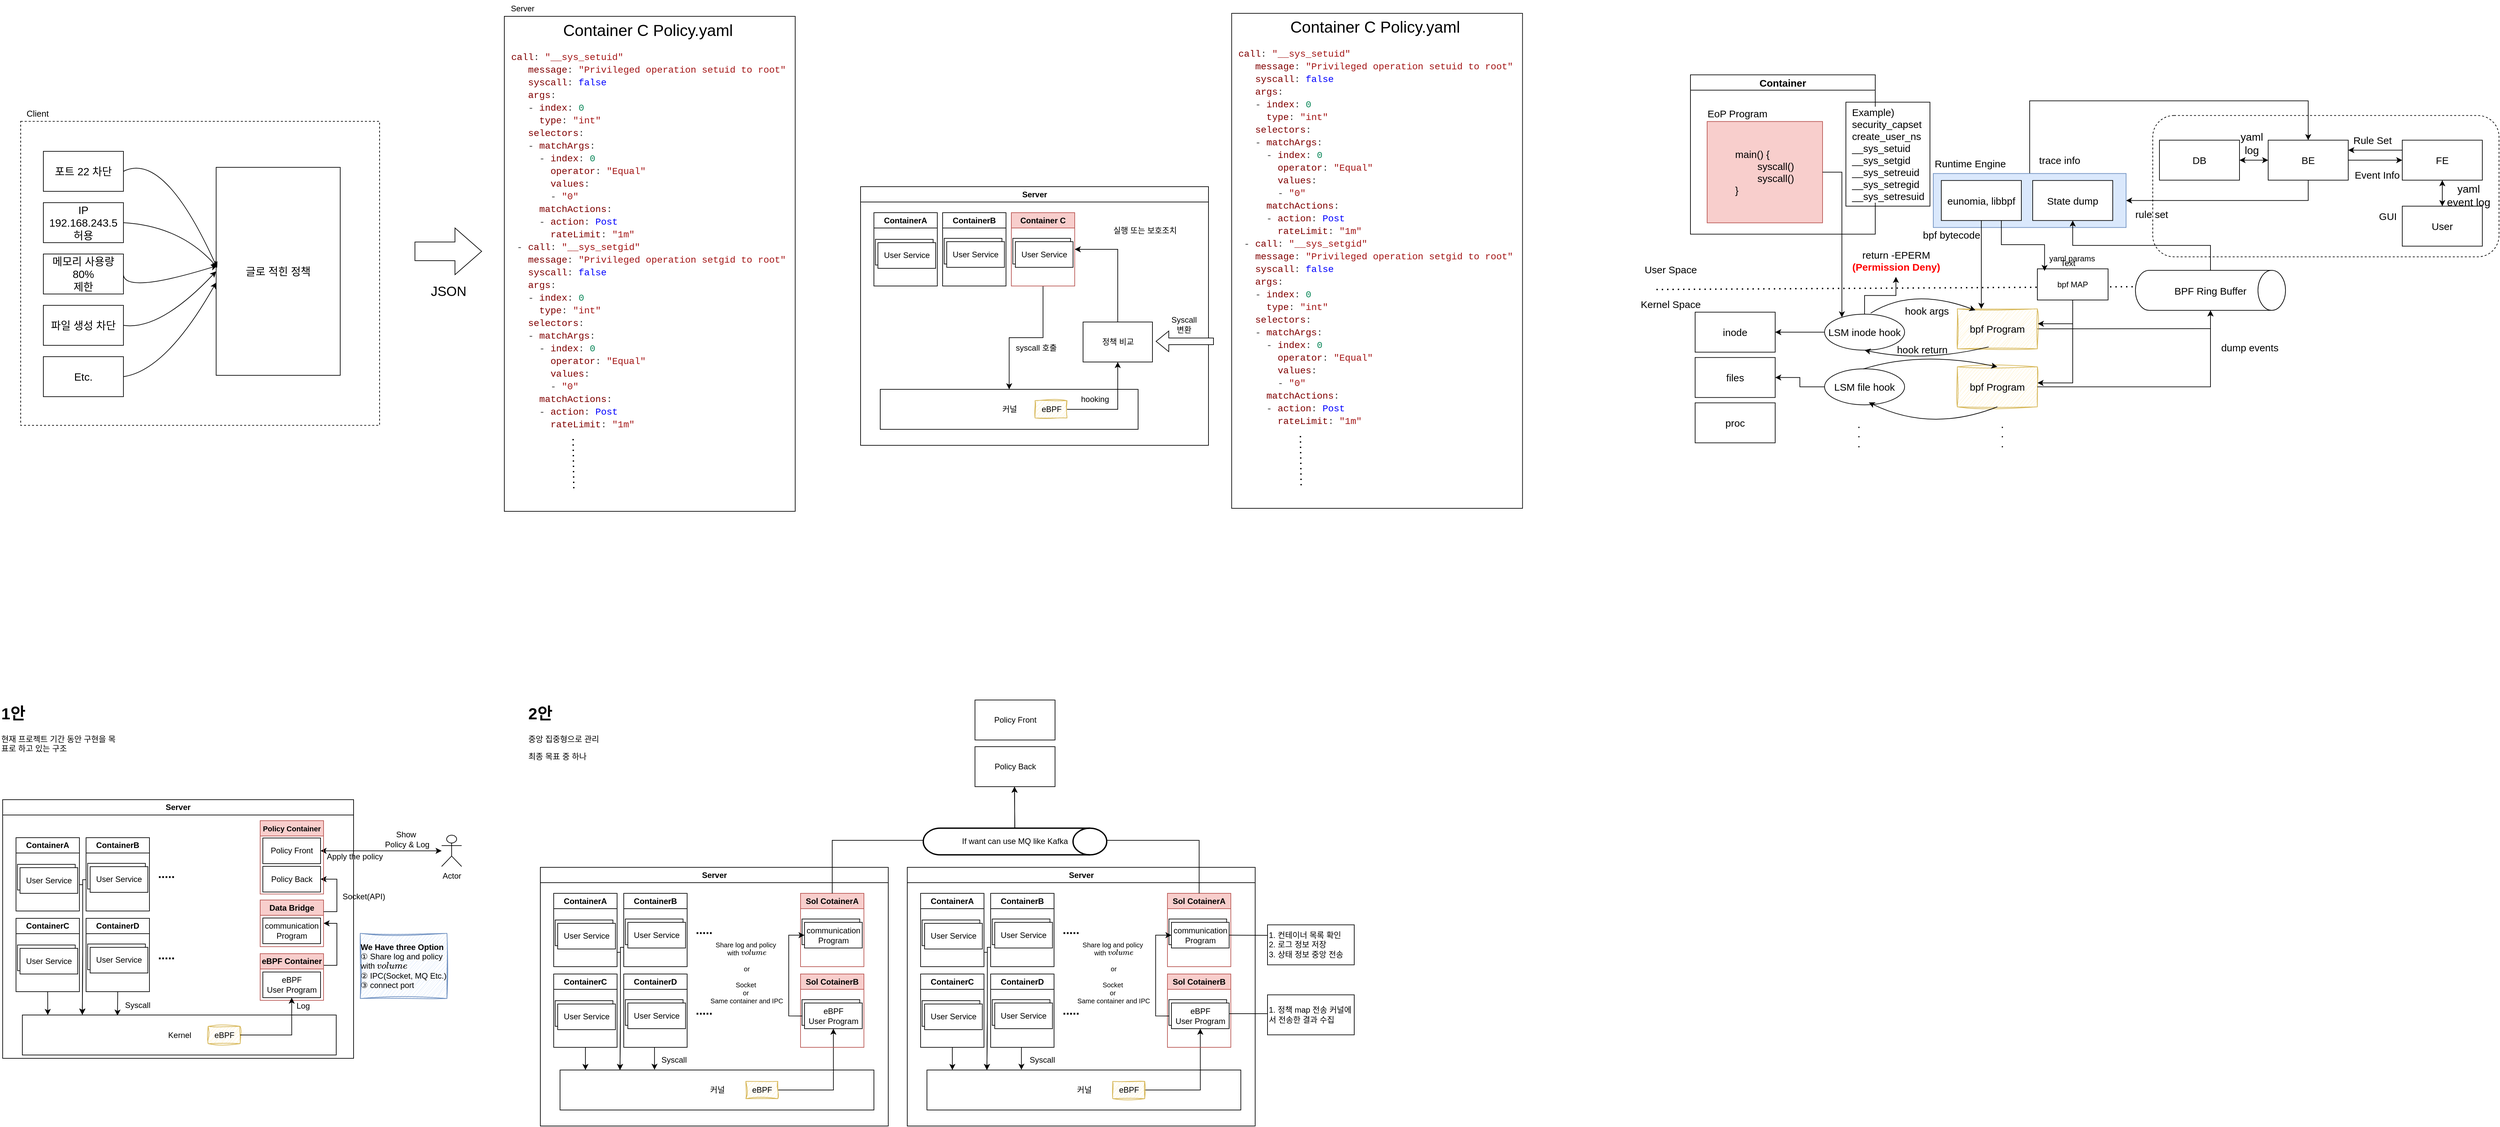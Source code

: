 <mxfile version="24.7.12">
  <diagram name="페이지-1" id="BvtBV7veBcAPr5XQ3UcV">
    <mxGraphModel dx="1366" dy="-1635" grid="1" gridSize="10" guides="1" tooltips="1" connect="1" arrows="1" fold="1" page="1" pageScale="1" pageWidth="827" pageHeight="1169" background="none" math="0" shadow="0">
      <root>
        <mxCell id="0" />
        <mxCell id="1" parent="0" />
        <mxCell id="wsVp6p-CxZdqJX2SFEu2-1" value="Server" style="swimlane;whiteSpace=wrap;html=1;" parent="1" vertex="1">
          <mxGeometry x="1310" y="2790" width="521.5" height="388" as="geometry" />
        </mxCell>
        <mxCell id="wsVp6p-CxZdqJX2SFEu2-2" value="ContainerA" style="swimlane;whiteSpace=wrap;html=1;" parent="wsVp6p-CxZdqJX2SFEu2-1" vertex="1">
          <mxGeometry x="20" y="39" width="95" height="110" as="geometry" />
        </mxCell>
        <mxCell id="wsVp6p-CxZdqJX2SFEu2-3" value="User Service" style="rounded=0;whiteSpace=wrap;html=1;" parent="wsVp6p-CxZdqJX2SFEu2-2" vertex="1">
          <mxGeometry x="2.25" y="40" width="86.5" height="38.5" as="geometry" />
        </mxCell>
        <mxCell id="wsVp6p-CxZdqJX2SFEu2-4" value="User Service" style="rounded=0;whiteSpace=wrap;html=1;" parent="wsVp6p-CxZdqJX2SFEu2-2" vertex="1">
          <mxGeometry x="6" y="45" width="86.5" height="38.5" as="geometry" />
        </mxCell>
        <mxCell id="wsVp6p-CxZdqJX2SFEu2-5" value="ContainerB" style="swimlane;whiteSpace=wrap;html=1;" parent="wsVp6p-CxZdqJX2SFEu2-1" vertex="1">
          <mxGeometry x="123" y="39" width="95" height="110" as="geometry" />
        </mxCell>
        <mxCell id="wsVp6p-CxZdqJX2SFEu2-6" value="User Service" style="rounded=0;whiteSpace=wrap;html=1;" parent="wsVp6p-CxZdqJX2SFEu2-5" vertex="1">
          <mxGeometry x="2.38" y="38.5" width="86.5" height="38.5" as="geometry" />
        </mxCell>
        <mxCell id="wsVp6p-CxZdqJX2SFEu2-7" value="User Service" style="rounded=0;whiteSpace=wrap;html=1;" parent="wsVp6p-CxZdqJX2SFEu2-5" vertex="1">
          <mxGeometry x="6.13" y="43.5" width="86.5" height="38.5" as="geometry" />
        </mxCell>
        <mxCell id="wsVp6p-CxZdqJX2SFEu2-8" style="edgeStyle=orthogonalEdgeStyle;rounded=0;orthogonalLoop=1;jettySize=auto;html=1;" parent="wsVp6p-CxZdqJX2SFEu2-1" source="wsVp6p-CxZdqJX2SFEu2-9" target="wsVp6p-CxZdqJX2SFEu2-12" edge="1">
          <mxGeometry relative="1" as="geometry" />
        </mxCell>
        <mxCell id="wsVp6p-CxZdqJX2SFEu2-9" value="Container C" style="swimlane;whiteSpace=wrap;html=1;fillColor=#f8cecc;strokeColor=#b85450;" parent="wsVp6p-CxZdqJX2SFEu2-1" vertex="1">
          <mxGeometry x="226" y="39" width="95" height="110" as="geometry" />
        </mxCell>
        <mxCell id="wsVp6p-CxZdqJX2SFEu2-10" value="User Service" style="rounded=0;whiteSpace=wrap;html=1;" parent="wsVp6p-CxZdqJX2SFEu2-9" vertex="1">
          <mxGeometry x="2.25" y="38.5" width="86.5" height="38.5" as="geometry" />
        </mxCell>
        <mxCell id="wsVp6p-CxZdqJX2SFEu2-11" value="User Service" style="rounded=0;whiteSpace=wrap;html=1;" parent="wsVp6p-CxZdqJX2SFEu2-9" vertex="1">
          <mxGeometry x="6" y="43.5" width="86.5" height="38.5" as="geometry" />
        </mxCell>
        <mxCell id="wsVp6p-CxZdqJX2SFEu2-12" value="커널" style="whiteSpace=wrap;html=1;" parent="wsVp6p-CxZdqJX2SFEu2-1" vertex="1">
          <mxGeometry x="29.5" y="304" width="386.5" height="60" as="geometry" />
        </mxCell>
        <mxCell id="wsVp6p-CxZdqJX2SFEu2-13" value="eBPF" style="text;html=1;align=center;verticalAlign=middle;resizable=0;points=[];autosize=1;strokeColor=#d6b656;fillColor=#fff2cc;sketch=1;curveFitting=1;jiggle=2;" parent="wsVp6p-CxZdqJX2SFEu2-1" vertex="1">
          <mxGeometry x="261.5" y="321" width="48" height="26" as="geometry" />
        </mxCell>
        <mxCell id="wsVp6p-CxZdqJX2SFEu2-14" value="syscall 호출" style="text;html=1;align=center;verticalAlign=middle;resizable=0;points=[];autosize=1;strokeColor=none;fillColor=none;" parent="wsVp6p-CxZdqJX2SFEu2-1" vertex="1">
          <mxGeometry x="222.5" y="229" width="81" height="26" as="geometry" />
        </mxCell>
        <mxCell id="wsVp6p-CxZdqJX2SFEu2-15" value="실행 또는 보호조치" style="text;html=1;align=center;verticalAlign=middle;resizable=0;points=[];autosize=1;strokeColor=none;fillColor=none;" parent="wsVp6p-CxZdqJX2SFEu2-1" vertex="1">
          <mxGeometry x="365.5" y="53" width="121" height="26" as="geometry" />
        </mxCell>
        <mxCell id="wsVp6p-CxZdqJX2SFEu2-16" value="Syscall&lt;br&gt;변환" style="text;html=1;align=center;verticalAlign=middle;whiteSpace=wrap;rounded=0;" parent="wsVp6p-CxZdqJX2SFEu2-1" vertex="1">
          <mxGeometry x="454.5" y="192" width="60" height="30" as="geometry" />
        </mxCell>
        <mxCell id="wsVp6p-CxZdqJX2SFEu2-17" value="" style="rounded=1;whiteSpace=wrap;html=1;fillColor=none;dashed=1;" parent="1" vertex="1">
          <mxGeometry x="3247" y="2683.25" width="519" height="212" as="geometry" />
        </mxCell>
        <mxCell id="wsVp6p-CxZdqJX2SFEu2-18" value="" style="shape=flexArrow;endArrow=classic;html=1;rounded=0;fillColor=default;" parent="1" edge="1">
          <mxGeometry width="50" height="50" relative="1" as="geometry">
            <mxPoint x="1839.5" y="3022" as="sourcePoint" />
            <mxPoint x="1752.5" y="3022" as="targetPoint" />
          </mxGeometry>
        </mxCell>
        <mxCell id="wsVp6p-CxZdqJX2SFEu2-19" style="edgeStyle=orthogonalEdgeStyle;rounded=0;orthogonalLoop=1;jettySize=auto;html=1;exitX=0.5;exitY=0;exitDx=0;exitDy=0;entryX=1;entryY=0.5;entryDx=0;entryDy=0;" parent="1" source="wsVp6p-CxZdqJX2SFEu2-20" target="wsVp6p-CxZdqJX2SFEu2-9" edge="1">
          <mxGeometry relative="1" as="geometry" />
        </mxCell>
        <mxCell id="wsVp6p-CxZdqJX2SFEu2-20" value="정책 비교" style="whiteSpace=wrap;html=1;" parent="1" vertex="1">
          <mxGeometry x="1643.5" y="2993" width="104" height="60" as="geometry" />
        </mxCell>
        <mxCell id="wsVp6p-CxZdqJX2SFEu2-21" style="edgeStyle=orthogonalEdgeStyle;rounded=0;orthogonalLoop=1;jettySize=auto;html=1;entryX=0.5;entryY=1;entryDx=0;entryDy=0;" parent="1" source="wsVp6p-CxZdqJX2SFEu2-13" target="wsVp6p-CxZdqJX2SFEu2-20" edge="1">
          <mxGeometry relative="1" as="geometry" />
        </mxCell>
        <mxCell id="wsVp6p-CxZdqJX2SFEu2-22" value="hooking" style="text;html=1;align=center;verticalAlign=middle;resizable=0;points=[];autosize=1;strokeColor=none;fillColor=none;" parent="1" vertex="1">
          <mxGeometry x="1630.5" y="3096" width="60" height="26" as="geometry" />
        </mxCell>
        <mxCell id="wsVp6p-CxZdqJX2SFEu2-23" value="Container" style="swimlane;whiteSpace=wrap;html=1;fontSize=15;" parent="1" vertex="1">
          <mxGeometry x="2554" y="2622.25" width="277" height="239" as="geometry" />
        </mxCell>
        <mxCell id="wsVp6p-CxZdqJX2SFEu2-24" value="&lt;blockquote style=&quot;margin: 0px 0px 0px 40px; border: none; padding: 0px; font-size: 15px;&quot;&gt;main() {&lt;div style=&quot;font-size: 15px;&quot;&gt;&lt;span style=&quot;white-space: pre; font-size: 15px;&quot;&gt;&#x9;&lt;/span&gt;syscall()&lt;/div&gt;&lt;div style=&quot;font-size: 15px;&quot;&gt;&lt;span style=&quot;white-space: pre; font-size: 15px;&quot;&gt;&#x9;&lt;/span&gt;syscall()&lt;/div&gt;&lt;div style=&quot;font-size: 15px;&quot;&gt;&lt;div style=&quot;font-size: 15px;&quot;&gt;}&lt;/div&gt;&lt;/div&gt;&lt;/blockquote&gt;" style="rounded=0;whiteSpace=wrap;html=1;align=left;fillColor=#f8cecc;strokeColor=#b85450;fontSize=15;" parent="wsVp6p-CxZdqJX2SFEu2-23" vertex="1">
          <mxGeometry x="25" y="70" width="173" height="152" as="geometry" />
        </mxCell>
        <mxCell id="wsVp6p-CxZdqJX2SFEu2-25" value="EoP Program" style="text;html=1;align=center;verticalAlign=middle;resizable=0;points=[];autosize=1;strokeColor=none;fillColor=none;fontSize=15;" parent="wsVp6p-CxZdqJX2SFEu2-23" vertex="1">
          <mxGeometry x="16" y="43" width="108" height="30" as="geometry" />
        </mxCell>
        <mxCell id="wsVp6p-CxZdqJX2SFEu2-26" value="" style="endArrow=none;dashed=1;html=1;dashPattern=1 3;strokeWidth=2;rounded=0;fontSize=15;" parent="1" edge="1">
          <mxGeometry width="50" height="50" relative="1" as="geometry">
            <mxPoint x="2503" y="2944.25" as="sourcePoint" />
            <mxPoint x="3358" y="2939.25" as="targetPoint" />
          </mxGeometry>
        </mxCell>
        <mxCell id="wsVp6p-CxZdqJX2SFEu2-27" value="User Space" style="text;html=1;align=center;verticalAlign=middle;resizable=0;points=[];autosize=1;strokeColor=none;fillColor=none;fontSize=15;" parent="1" vertex="1">
          <mxGeometry x="2476" y="2899.25" width="96" height="30" as="geometry" />
        </mxCell>
        <mxCell id="wsVp6p-CxZdqJX2SFEu2-28" value="Kernel Space" style="text;html=1;align=center;verticalAlign=middle;resizable=0;points=[];autosize=1;strokeColor=none;fillColor=none;fontSize=15;" parent="1" vertex="1">
          <mxGeometry x="2470" y="2951.25" width="108" height="30" as="geometry" />
        </mxCell>
        <mxCell id="wsVp6p-CxZdqJX2SFEu2-29" value="inode" style="whiteSpace=wrap;html=1;fontSize=15;" parent="1" vertex="1">
          <mxGeometry x="2561" y="2978.25" width="120" height="60" as="geometry" />
        </mxCell>
        <mxCell id="wsVp6p-CxZdqJX2SFEu2-30" value="files" style="whiteSpace=wrap;html=1;fontSize=15;" parent="1" vertex="1">
          <mxGeometry x="2561" y="3046.25" width="120" height="60" as="geometry" />
        </mxCell>
        <mxCell id="wsVp6p-CxZdqJX2SFEu2-31" value="proc" style="whiteSpace=wrap;html=1;fontSize=15;" parent="1" vertex="1">
          <mxGeometry x="2561" y="3114.25" width="120" height="60" as="geometry" />
        </mxCell>
        <mxCell id="wsVp6p-CxZdqJX2SFEu2-32" style="edgeStyle=orthogonalEdgeStyle;rounded=0;orthogonalLoop=1;jettySize=auto;html=1;exitX=0.5;exitY=0;exitDx=0;exitDy=0;fontSize=15;" parent="1" source="wsVp6p-CxZdqJX2SFEu2-34" target="wsVp6p-CxZdqJX2SFEu2-37" edge="1">
          <mxGeometry relative="1" as="geometry" />
        </mxCell>
        <mxCell id="wsVp6p-CxZdqJX2SFEu2-33" style="edgeStyle=orthogonalEdgeStyle;rounded=0;orthogonalLoop=1;jettySize=auto;html=1;exitX=0;exitY=0.5;exitDx=0;exitDy=0;fontSize=15;" parent="1" source="wsVp6p-CxZdqJX2SFEu2-34" target="wsVp6p-CxZdqJX2SFEu2-29" edge="1">
          <mxGeometry relative="1" as="geometry" />
        </mxCell>
        <mxCell id="wsVp6p-CxZdqJX2SFEu2-34" value="LSM inode hook" style="ellipse;whiteSpace=wrap;html=1;fontSize=15;" parent="1" vertex="1">
          <mxGeometry x="2755" y="2981.25" width="120" height="54" as="geometry" />
        </mxCell>
        <mxCell id="wsVp6p-CxZdqJX2SFEu2-35" style="edgeStyle=orthogonalEdgeStyle;rounded=0;orthogonalLoop=1;jettySize=auto;html=1;exitX=0;exitY=0.5;exitDx=0;exitDy=0;fontSize=15;" parent="1" source="wsVp6p-CxZdqJX2SFEu2-36" target="wsVp6p-CxZdqJX2SFEu2-30" edge="1">
          <mxGeometry relative="1" as="geometry" />
        </mxCell>
        <mxCell id="wsVp6p-CxZdqJX2SFEu2-36" value="LSM file hook" style="ellipse;whiteSpace=wrap;html=1;fontSize=15;" parent="1" vertex="1">
          <mxGeometry x="2755" y="3063.25" width="120" height="54" as="geometry" />
        </mxCell>
        <mxCell id="wsVp6p-CxZdqJX2SFEu2-37" value="return -EPERM&lt;div&gt;&lt;font color=&quot;#ff0000&quot; style=&quot;font-size: 15px;&quot;&gt;&lt;b style=&quot;font-size: 15px;&quot;&gt;(Permission Deny)&lt;/b&gt;&lt;/font&gt;&lt;/div&gt;" style="text;html=1;align=center;verticalAlign=middle;resizable=0;points=[];autosize=1;strokeColor=none;fillColor=none;fontSize=15;" parent="1" vertex="1">
          <mxGeometry x="2787" y="2877.25" width="150" height="48" as="geometry" />
        </mxCell>
        <mxCell id="wsVp6p-CxZdqJX2SFEu2-38" style="edgeStyle=orthogonalEdgeStyle;rounded=0;orthogonalLoop=1;jettySize=auto;html=1;exitX=1;exitY=0.5;exitDx=0;exitDy=0;fontSize=15;" parent="1" source="wsVp6p-CxZdqJX2SFEu2-39" target="wsVp6p-CxZdqJX2SFEu2-47" edge="1">
          <mxGeometry relative="1" as="geometry">
            <Array as="points">
              <mxPoint x="3090" y="3003" />
              <mxPoint x="3223" y="3003" />
            </Array>
          </mxGeometry>
        </mxCell>
        <mxCell id="wsVp6p-CxZdqJX2SFEu2-39" value="bpf Program" style="whiteSpace=wrap;html=1;fontSize=15;fillColor=#fff2cc;strokeColor=#d6b656;sketch=1;curveFitting=1;jiggle=2;" parent="1" vertex="1">
          <mxGeometry x="2954" y="2973.25" width="120" height="60" as="geometry" />
        </mxCell>
        <mxCell id="wsVp6p-CxZdqJX2SFEu2-40" value="bpf Program" style="whiteSpace=wrap;html=1;fontSize=15;fillColor=#fff2cc;strokeColor=#d6b656;sketch=1;curveFitting=1;jiggle=2;" parent="1" vertex="1">
          <mxGeometry x="2954" y="3060.25" width="120" height="60" as="geometry" />
        </mxCell>
        <mxCell id="wsVp6p-CxZdqJX2SFEu2-41" value="" style="curved=1;endArrow=classic;html=1;rounded=0;entryX=0.226;entryY=0.036;entryDx=0;entryDy=0;entryPerimeter=0;exitX=0.576;exitY=-0.028;exitDx=0;exitDy=0;exitPerimeter=0;fontSize=15;" parent="1" source="wsVp6p-CxZdqJX2SFEu2-34" target="wsVp6p-CxZdqJX2SFEu2-39" edge="1">
          <mxGeometry width="50" height="50" relative="1" as="geometry">
            <mxPoint x="2706" y="2934.25" as="sourcePoint" />
            <mxPoint x="2756" y="2884.25" as="targetPoint" />
            <Array as="points">
              <mxPoint x="2887" y="2940.25" />
            </Array>
          </mxGeometry>
        </mxCell>
        <mxCell id="wsVp6p-CxZdqJX2SFEu2-42" value="hook args" style="text;html=1;align=center;verticalAlign=middle;resizable=0;points=[];autosize=1;strokeColor=none;fillColor=none;fontSize=15;" parent="1" vertex="1">
          <mxGeometry x="2866" y="2961.25" width="84" height="30" as="geometry" />
        </mxCell>
        <mxCell id="wsVp6p-CxZdqJX2SFEu2-43" value="" style="curved=1;endArrow=classic;html=1;rounded=0;exitX=0.392;exitY=0.951;exitDx=0;exitDy=0;exitPerimeter=0;entryX=0.5;entryY=1;entryDx=0;entryDy=0;fontSize=15;" parent="1" source="wsVp6p-CxZdqJX2SFEu2-39" target="wsVp6p-CxZdqJX2SFEu2-34" edge="1">
          <mxGeometry width="50" height="50" relative="1" as="geometry">
            <mxPoint x="2973" y="3060.25" as="sourcePoint" />
            <mxPoint x="2853" y="3128.25" as="targetPoint" />
            <Array as="points">
              <mxPoint x="2902" y="3054.25" />
            </Array>
          </mxGeometry>
        </mxCell>
        <mxCell id="wsVp6p-CxZdqJX2SFEu2-44" value="hook return" style="text;html=1;align=center;verticalAlign=middle;resizable=0;points=[];autosize=1;strokeColor=none;fillColor=none;fontSize=15;" parent="1" vertex="1">
          <mxGeometry x="2854" y="3018.75" width="94" height="30" as="geometry" />
        </mxCell>
        <mxCell id="wsVp6p-CxZdqJX2SFEu2-45" value="" style="curved=1;endArrow=classic;html=1;rounded=0;entryX=0.5;entryY=0;entryDx=0;entryDy=0;exitX=0.485;exitY=0.003;exitDx=0;exitDy=0;exitPerimeter=0;fontSize=15;" parent="1" source="wsVp6p-CxZdqJX2SFEu2-36" target="wsVp6p-CxZdqJX2SFEu2-40" edge="1">
          <mxGeometry width="50" height="50" relative="1" as="geometry">
            <mxPoint x="2823" y="3050.25" as="sourcePoint" />
            <mxPoint x="2992" y="3047.25" as="targetPoint" />
            <Array as="points">
              <mxPoint x="2900" y="3036.25" />
            </Array>
          </mxGeometry>
        </mxCell>
        <mxCell id="wsVp6p-CxZdqJX2SFEu2-46" value="" style="curved=1;endArrow=classic;html=1;rounded=0;exitX=0.5;exitY=1;exitDx=0;exitDy=0;entryX=0.553;entryY=0.933;entryDx=0;entryDy=0;entryPerimeter=0;fontSize=15;" parent="1" source="wsVp6p-CxZdqJX2SFEu2-40" target="wsVp6p-CxZdqJX2SFEu2-36" edge="1">
          <mxGeometry width="50" height="50" relative="1" as="geometry">
            <mxPoint x="2999" y="3110.25" as="sourcePoint" />
            <mxPoint x="2822" y="3113.25" as="targetPoint" />
            <Array as="points">
              <mxPoint x="2915" y="3159.25" />
            </Array>
          </mxGeometry>
        </mxCell>
        <mxCell id="wsVp6p-CxZdqJX2SFEu2-47" value="BPF Ring Buffer" style="strokeWidth=1;html=1;shape=mxgraph.flowchart.direct_data;whiteSpace=wrap;fontSize=15;" parent="1" vertex="1">
          <mxGeometry x="3221" y="2915.5" width="225" height="60" as="geometry" />
        </mxCell>
        <mxCell id="wsVp6p-CxZdqJX2SFEu2-48" style="edgeStyle=orthogonalEdgeStyle;rounded=0;orthogonalLoop=1;jettySize=auto;html=1;exitX=1;exitY=0.5;exitDx=0;exitDy=0;entryX=0.5;entryY=1;entryDx=0;entryDy=0;entryPerimeter=0;fontSize=15;" parent="1" source="wsVp6p-CxZdqJX2SFEu2-40" target="wsVp6p-CxZdqJX2SFEu2-47" edge="1">
          <mxGeometry relative="1" as="geometry" />
        </mxCell>
        <mxCell id="wsVp6p-CxZdqJX2SFEu2-50" style="edgeStyle=orthogonalEdgeStyle;rounded=0;orthogonalLoop=1;jettySize=auto;html=1;exitX=0.5;exitY=0;exitDx=0;exitDy=0;entryX=0.5;entryY=0;entryDx=0;entryDy=0;" parent="1" source="wsVp6p-CxZdqJX2SFEu2-51" target="wsVp6p-CxZdqJX2SFEu2-61" edge="1">
          <mxGeometry relative="1" as="geometry">
            <Array as="points">
              <mxPoint x="3063" y="2661.25" />
              <mxPoint x="3480" y="2661.25" />
            </Array>
          </mxGeometry>
        </mxCell>
        <mxCell id="wsVp6p-CxZdqJX2SFEu2-51" value="" style="whiteSpace=wrap;html=1;fontSize=15;fillColor=#dae8fc;strokeColor=#6c8ebf;" parent="1" vertex="1">
          <mxGeometry x="2918" y="2770.25" width="289" height="81" as="geometry" />
        </mxCell>
        <mxCell id="wsVp6p-CxZdqJX2SFEu2-52" value="Runtime Engine" style="text;html=1;align=center;verticalAlign=middle;resizable=0;points=[];autosize=1;strokeColor=none;fillColor=none;fontSize=15;" parent="1" vertex="1">
          <mxGeometry x="2910" y="2740.25" width="125" height="30" as="geometry" />
        </mxCell>
        <mxCell id="wsVp6p-CxZdqJX2SFEu2-53" style="edgeStyle=orthogonalEdgeStyle;rounded=0;orthogonalLoop=1;jettySize=auto;html=1;exitX=0.5;exitY=1;exitDx=0;exitDy=0;fontSize=15;" parent="1" source="wsVp6p-CxZdqJX2SFEu2-54" target="wsVp6p-CxZdqJX2SFEu2-39" edge="1">
          <mxGeometry relative="1" as="geometry">
            <Array as="points">
              <mxPoint x="2990" y="2940" />
              <mxPoint x="2990" y="2940" />
            </Array>
          </mxGeometry>
        </mxCell>
        <mxCell id="wsVp6p-CxZdqJX2SFEu2-54" value="eunomia, libbpf" style="whiteSpace=wrap;html=1;fontSize=15;" parent="1" vertex="1">
          <mxGeometry x="2930" y="2780.75" width="120" height="60" as="geometry" />
        </mxCell>
        <mxCell id="wsVp6p-CxZdqJX2SFEu2-55" value="State dump" style="whiteSpace=wrap;html=1;fontSize=15;" parent="1" vertex="1">
          <mxGeometry x="3067" y="2780.75" width="120" height="60" as="geometry" />
        </mxCell>
        <mxCell id="wsVp6p-CxZdqJX2SFEu2-56" style="edgeStyle=orthogonalEdgeStyle;rounded=0;orthogonalLoop=1;jettySize=auto;html=1;exitX=0.5;exitY=0;exitDx=0;exitDy=0;exitPerimeter=0;entryX=0.5;entryY=1;entryDx=0;entryDy=0;strokeWidth=1;fontSize=15;" parent="1" source="wsVp6p-CxZdqJX2SFEu2-47" target="wsVp6p-CxZdqJX2SFEu2-55" edge="1">
          <mxGeometry relative="1" as="geometry" />
        </mxCell>
        <mxCell id="wsVp6p-CxZdqJX2SFEu2-57" value="bpf bytecode" style="text;html=1;align=center;verticalAlign=middle;resizable=0;points=[];autosize=1;strokeColor=none;fillColor=none;fontSize=15;" parent="1" vertex="1">
          <mxGeometry x="2890" y="2847.25" width="110" height="30" as="geometry" />
        </mxCell>
        <mxCell id="wsVp6p-CxZdqJX2SFEu2-58" value="DB" style="whiteSpace=wrap;html=1;fontSize=15;" parent="1" vertex="1">
          <mxGeometry x="3257" y="2720.25" width="120" height="60" as="geometry" />
        </mxCell>
        <mxCell id="wsVp6p-CxZdqJX2SFEu2-59" style="edgeStyle=orthogonalEdgeStyle;rounded=0;orthogonalLoop=1;jettySize=auto;html=1;exitX=1;exitY=0.5;exitDx=0;exitDy=0;entryX=0;entryY=0.5;entryDx=0;entryDy=0;fontSize=15;" parent="1" source="wsVp6p-CxZdqJX2SFEu2-61" target="wsVp6p-CxZdqJX2SFEu2-64" edge="1">
          <mxGeometry relative="1" as="geometry" />
        </mxCell>
        <mxCell id="wsVp6p-CxZdqJX2SFEu2-60" style="edgeStyle=orthogonalEdgeStyle;rounded=0;orthogonalLoop=1;jettySize=auto;html=1;exitX=0.5;exitY=1;exitDx=0;exitDy=0;" parent="1" source="wsVp6p-CxZdqJX2SFEu2-61" target="wsVp6p-CxZdqJX2SFEu2-51" edge="1">
          <mxGeometry relative="1" as="geometry" />
        </mxCell>
        <mxCell id="wsVp6p-CxZdqJX2SFEu2-61" value="BE" style="whiteSpace=wrap;html=1;fontSize=15;" parent="1" vertex="1">
          <mxGeometry x="3420" y="2720.25" width="120" height="60" as="geometry" />
        </mxCell>
        <mxCell id="wsVp6p-CxZdqJX2SFEu2-62" style="edgeStyle=orthogonalEdgeStyle;rounded=0;orthogonalLoop=1;jettySize=auto;html=1;exitX=0.5;exitY=1;exitDx=0;exitDy=0;entryX=0.5;entryY=0;entryDx=0;entryDy=0;fontSize=15;" parent="1" source="wsVp6p-CxZdqJX2SFEu2-64" target="wsVp6p-CxZdqJX2SFEu2-72" edge="1">
          <mxGeometry relative="1" as="geometry" />
        </mxCell>
        <mxCell id="wsVp6p-CxZdqJX2SFEu2-63" style="edgeStyle=orthogonalEdgeStyle;rounded=0;orthogonalLoop=1;jettySize=auto;html=1;exitX=0;exitY=0.25;exitDx=0;exitDy=0;entryX=1;entryY=0.25;entryDx=0;entryDy=0;" parent="1" source="wsVp6p-CxZdqJX2SFEu2-64" target="wsVp6p-CxZdqJX2SFEu2-61" edge="1">
          <mxGeometry relative="1" as="geometry" />
        </mxCell>
        <mxCell id="wsVp6p-CxZdqJX2SFEu2-64" value="FE" style="whiteSpace=wrap;html=1;fontSize=15;" parent="1" vertex="1">
          <mxGeometry x="3621" y="2720.25" width="120" height="60" as="geometry" />
        </mxCell>
        <mxCell id="wsVp6p-CxZdqJX2SFEu2-65" value="" style="endArrow=classic;startArrow=classic;html=1;rounded=0;entryX=0;entryY=0.5;entryDx=0;entryDy=0;exitX=1;exitY=0.5;exitDx=0;exitDy=0;fontSize=15;" parent="1" source="wsVp6p-CxZdqJX2SFEu2-58" target="wsVp6p-CxZdqJX2SFEu2-61" edge="1">
          <mxGeometry width="50" height="50" relative="1" as="geometry">
            <mxPoint x="3379.5" y="2741.25" as="sourcePoint" />
            <mxPoint x="3429.5" y="2691.25" as="targetPoint" />
          </mxGeometry>
        </mxCell>
        <mxCell id="wsVp6p-CxZdqJX2SFEu2-67" value="Rule Set" style="text;html=1;align=center;verticalAlign=middle;resizable=0;points=[];autosize=1;strokeColor=none;fillColor=none;fontSize=15;" parent="1" vertex="1">
          <mxGeometry x="3538" y="2705.25" width="76" height="30" as="geometry" />
        </mxCell>
        <mxCell id="wsVp6p-CxZdqJX2SFEu2-68" value="Event Info" style="text;html=1;align=center;verticalAlign=middle;resizable=0;points=[];autosize=1;strokeColor=none;fillColor=none;fontSize=15;" parent="1" vertex="1">
          <mxGeometry x="3540" y="2757.25" width="86" height="30" as="geometry" />
        </mxCell>
        <mxCell id="wsVp6p-CxZdqJX2SFEu2-69" value="rule set" style="text;html=1;align=center;verticalAlign=middle;resizable=0;points=[];autosize=1;strokeColor=none;fillColor=none;fontSize=15;" parent="1" vertex="1">
          <mxGeometry x="3211" y="2816.25" width="67" height="30" as="geometry" />
        </mxCell>
        <mxCell id="wsVp6p-CxZdqJX2SFEu2-70" value="trace info" style="text;html=1;align=center;verticalAlign=middle;resizable=0;points=[];autosize=1;strokeColor=none;fillColor=none;fontSize=15;" parent="1" vertex="1">
          <mxGeometry x="3067" y="2735.25" width="80" height="30" as="geometry" />
        </mxCell>
        <mxCell id="wsVp6p-CxZdqJX2SFEu2-71" style="edgeStyle=orthogonalEdgeStyle;rounded=0;orthogonalLoop=1;jettySize=auto;html=1;exitX=0.5;exitY=0;exitDx=0;exitDy=0;entryX=0.5;entryY=1;entryDx=0;entryDy=0;fontSize=15;" parent="1" source="wsVp6p-CxZdqJX2SFEu2-72" target="wsVp6p-CxZdqJX2SFEu2-64" edge="1">
          <mxGeometry relative="1" as="geometry" />
        </mxCell>
        <mxCell id="wsVp6p-CxZdqJX2SFEu2-72" value="User" style="whiteSpace=wrap;html=1;fontSize=15;" parent="1" vertex="1">
          <mxGeometry x="3621" y="2819.25" width="120" height="60" as="geometry" />
        </mxCell>
        <mxCell id="wsVp6p-CxZdqJX2SFEu2-73" value="GUI" style="text;html=1;align=center;verticalAlign=middle;resizable=0;points=[];autosize=1;strokeColor=none;fillColor=none;fontSize=15;" parent="1" vertex="1">
          <mxGeometry x="3576" y="2819.25" width="45" height="30" as="geometry" />
        </mxCell>
        <mxCell id="wsVp6p-CxZdqJX2SFEu2-74" style="edgeStyle=orthogonalEdgeStyle;rounded=0;orthogonalLoop=1;jettySize=auto;html=1;fontSize=15;" parent="1" source="wsVp6p-CxZdqJX2SFEu2-24" target="wsVp6p-CxZdqJX2SFEu2-34" edge="1">
          <mxGeometry relative="1" as="geometry">
            <Array as="points">
              <mxPoint x="2781" y="2768.25" />
            </Array>
          </mxGeometry>
        </mxCell>
        <mxCell id="wsVp6p-CxZdqJX2SFEu2-75" value="&lt;div style=&quot;text-align: left; font-size: 15px;&quot;&gt;&lt;span style=&quot;font-size: 15px;&quot;&gt;Example)&lt;/span&gt;&lt;/div&gt;&lt;div style=&quot;text-align: left; font-size: 15px;&quot;&gt;&lt;span style=&quot;font-size: 15px;&quot;&gt;security_capset&lt;/span&gt;&lt;/div&gt;&lt;span style=&quot;font-size: 15px;&quot;&gt;&lt;div style=&quot;text-align: left; font-size: 15px;&quot;&gt;&lt;span style=&quot;font-size: 15px;&quot;&gt;create_user_ns&lt;/span&gt;&lt;/div&gt;&lt;/span&gt;&lt;span style=&quot;font-size: 15px;&quot;&gt;&lt;div style=&quot;text-align: left; font-size: 15px;&quot;&gt;&lt;span style=&quot;font-size: 15px;&quot;&gt;__sys_setuid&lt;/span&gt;&lt;/div&gt;&lt;/span&gt;&lt;span style=&quot;font-size: 15px;&quot;&gt;&lt;div style=&quot;text-align: left; font-size: 15px;&quot;&gt;&lt;span style=&quot;font-size: 15px;&quot;&gt;__sys_setgid&lt;/span&gt;&lt;/div&gt;&lt;/span&gt;&lt;span style=&quot;font-size: 15px;&quot;&gt;&lt;div style=&quot;text-align: left; font-size: 15px;&quot;&gt;&lt;span style=&quot;font-size: 15px;&quot;&gt;__sys_setreuid&lt;/span&gt;&lt;/div&gt;&lt;/span&gt;&lt;span style=&quot;font-size: 15px;&quot;&gt;&lt;div style=&quot;text-align: left; font-size: 15px;&quot;&gt;&lt;span style=&quot;font-size: 15px;&quot;&gt;__sys_setregid&lt;/span&gt;&lt;/div&gt;&lt;/span&gt;&lt;span style=&quot;font-size: 15px;&quot;&gt;&lt;div style=&quot;text-align: left; font-size: 15px;&quot;&gt;&lt;span style=&quot;font-size: 15px;&quot;&gt;__sys_setresuid&lt;/span&gt;&lt;/div&gt;&lt;/span&gt;" style="text;html=1;align=center;verticalAlign=middle;resizable=0;points=[];autosize=1;strokeColor=default;fillColor=none;fontSize=15;labelBackgroundColor=default;" parent="1" vertex="1">
          <mxGeometry x="2787" y="2663.25" width="126" height="156" as="geometry" />
        </mxCell>
        <mxCell id="wsVp6p-CxZdqJX2SFEu2-76" value="&lt;h1 style=&quot;text-align: center; margin-top: 0px;&quot;&gt;&lt;span style=&quot;font-weight: normal;&quot;&gt;&amp;nbsp;Container C Policy.yaml&lt;/span&gt;&lt;/h1&gt;&lt;div style=&quot;background-color: rgb(255, 255, 255); font-family: Consolas, &amp;quot;Courier New&amp;quot;, monospace; font-size: 14px; line-height: 19px; white-space: pre;&quot;&gt;&lt;div style=&quot;color: rgb(59, 59, 59);&quot;&gt;&lt;div style=&quot;line-height: 19px;&quot;&gt;&lt;div&gt;&amp;nbsp;&lt;span style=&quot;color: #800000;&quot;&gt;call&lt;/span&gt;: &lt;span style=&quot;color: #a31515;&quot;&gt;&quot;__sys_setuid&quot;&lt;/span&gt;&lt;/div&gt;&lt;div&gt;&amp;nbsp; &amp;nbsp; &lt;span style=&quot;color: #800000;&quot;&gt;message&lt;/span&gt;: &lt;span style=&quot;color: #a31515;&quot;&gt;&quot;Privileged operation setuid to root&quot;&lt;/span&gt;&lt;/div&gt;&lt;div&gt;&amp;nbsp; &amp;nbsp; &lt;span style=&quot;color: #800000;&quot;&gt;syscall&lt;/span&gt;: &lt;span style=&quot;color: #0000ff;&quot;&gt;false&lt;/span&gt;&lt;/div&gt;&lt;div&gt;&amp;nbsp; &amp;nbsp; &lt;span style=&quot;color: #800000;&quot;&gt;args&lt;/span&gt;:&lt;/div&gt;&lt;div&gt;&amp;nbsp; &amp;nbsp; - &lt;span style=&quot;color: #800000;&quot;&gt;index&lt;/span&gt;: &lt;span style=&quot;color: #098658;&quot;&gt;0&lt;/span&gt;&lt;/div&gt;&lt;div&gt;&amp;nbsp; &amp;nbsp; &amp;nbsp; &lt;span style=&quot;color: #800000;&quot;&gt;type&lt;/span&gt;: &lt;span style=&quot;color: #a31515;&quot;&gt;&quot;int&quot;&lt;/span&gt;&lt;/div&gt;&lt;div&gt;&amp;nbsp; &amp;nbsp; &lt;span style=&quot;color: #800000;&quot;&gt;selectors&lt;/span&gt;:&lt;/div&gt;&lt;div&gt;&amp;nbsp; &amp;nbsp; - &lt;span style=&quot;color: #800000;&quot;&gt;matchArgs&lt;/span&gt;:&lt;/div&gt;&lt;div&gt;&amp;nbsp; &amp;nbsp; &amp;nbsp; - &lt;span style=&quot;color: #800000;&quot;&gt;index&lt;/span&gt;: &lt;span style=&quot;color: #098658;&quot;&gt;0&lt;/span&gt;&lt;/div&gt;&lt;div&gt;&amp;nbsp; &amp;nbsp; &amp;nbsp; &amp;nbsp; &lt;span style=&quot;color: #800000;&quot;&gt;operator&lt;/span&gt;: &lt;span style=&quot;color: #a31515;&quot;&gt;&quot;Equal&quot;&lt;/span&gt;&lt;/div&gt;&lt;div&gt;&amp;nbsp; &amp;nbsp; &amp;nbsp; &amp;nbsp; &lt;span style=&quot;color: #800000;&quot;&gt;values&lt;/span&gt;:&lt;/div&gt;&lt;div&gt;&amp;nbsp; &amp;nbsp; &amp;nbsp; &amp;nbsp; - &lt;span style=&quot;color: #a31515;&quot;&gt;&quot;0&quot;&lt;/span&gt;&lt;/div&gt;&lt;div&gt;&amp;nbsp; &amp;nbsp; &amp;nbsp; &lt;span style=&quot;color: #800000;&quot;&gt;matchActions&lt;/span&gt;:&lt;/div&gt;&lt;div&gt;&amp;nbsp; &amp;nbsp; &amp;nbsp; - &lt;span style=&quot;color: #800000;&quot;&gt;action&lt;/span&gt;: &lt;span style=&quot;color: #0000ff;&quot;&gt;Post&lt;/span&gt;&lt;/div&gt;&lt;div&gt;&amp;nbsp; &amp;nbsp; &amp;nbsp; &amp;nbsp; &lt;span style=&quot;color: #800000;&quot;&gt;rateLimit&lt;/span&gt;: &lt;span style=&quot;color: #a31515;&quot;&gt;&quot;1m&quot;&lt;/span&gt; &amp;nbsp;&lt;/div&gt;&lt;div&gt;&amp;nbsp; - &lt;span style=&quot;color: #800000;&quot;&gt;call&lt;/span&gt;: &lt;span style=&quot;color: #a31515;&quot;&gt;&quot;__sys_setgid&quot;&lt;/span&gt;&lt;/div&gt;&lt;div&gt;&amp;nbsp; &amp;nbsp; &lt;span style=&quot;color: #800000;&quot;&gt;message&lt;/span&gt;: &lt;span style=&quot;color: #a31515;&quot;&gt;&quot;Privileged operation setgid to root&quot;&lt;/span&gt;&lt;/div&gt;&lt;div&gt;&amp;nbsp; &amp;nbsp; &lt;span style=&quot;color: #800000;&quot;&gt;syscall&lt;/span&gt;: &lt;span style=&quot;color: #0000ff;&quot;&gt;false&lt;/span&gt;&lt;/div&gt;&lt;div&gt;&amp;nbsp; &amp;nbsp; &lt;span style=&quot;color: #800000;&quot;&gt;args&lt;/span&gt;:&lt;/div&gt;&lt;div&gt;&amp;nbsp; &amp;nbsp; - &lt;span style=&quot;color: #800000;&quot;&gt;index&lt;/span&gt;: &lt;span style=&quot;color: #098658;&quot;&gt;0&lt;/span&gt;&lt;/div&gt;&lt;div&gt;&amp;nbsp; &amp;nbsp; &amp;nbsp; &lt;span style=&quot;color: #800000;&quot;&gt;type&lt;/span&gt;: &lt;span style=&quot;color: #a31515;&quot;&gt;&quot;int&quot;&lt;/span&gt;&lt;/div&gt;&lt;div&gt;&amp;nbsp; &amp;nbsp; &lt;span style=&quot;color: #800000;&quot;&gt;selectors&lt;/span&gt;:&lt;/div&gt;&lt;div&gt;&amp;nbsp; &amp;nbsp; - &lt;span style=&quot;color: #800000;&quot;&gt;matchArgs&lt;/span&gt;:&lt;/div&gt;&lt;div&gt;&amp;nbsp; &amp;nbsp; &amp;nbsp; - &lt;span style=&quot;color: #800000;&quot;&gt;index&lt;/span&gt;: &lt;span style=&quot;color: #098658;&quot;&gt;0&lt;/span&gt;&lt;/div&gt;&lt;div&gt;&amp;nbsp; &amp;nbsp; &amp;nbsp; &amp;nbsp; &lt;span style=&quot;color: #800000;&quot;&gt;operator&lt;/span&gt;: &lt;span style=&quot;color: #a31515;&quot;&gt;&quot;Equal&quot;&lt;/span&gt;&lt;/div&gt;&lt;div&gt;&amp;nbsp; &amp;nbsp; &amp;nbsp; &amp;nbsp; &lt;span style=&quot;color: #800000;&quot;&gt;values&lt;/span&gt;:&lt;/div&gt;&lt;div&gt;&amp;nbsp; &amp;nbsp; &amp;nbsp; &amp;nbsp; - &lt;span style=&quot;color: #a31515;&quot;&gt;&quot;0&quot;&lt;/span&gt;&lt;/div&gt;&lt;div&gt;&amp;nbsp; &amp;nbsp; &amp;nbsp; &lt;span style=&quot;color: #800000;&quot;&gt;matchActions&lt;/span&gt;:&lt;/div&gt;&lt;div&gt;&amp;nbsp; &amp;nbsp; &amp;nbsp; - &lt;span style=&quot;color: #800000;&quot;&gt;action&lt;/span&gt;: &lt;span style=&quot;color: #0000ff;&quot;&gt;Post&lt;/span&gt;&lt;/div&gt;&lt;div&gt;&amp;nbsp; &amp;nbsp; &amp;nbsp; &amp;nbsp; &lt;span style=&quot;color: #800000;&quot;&gt;rateLimit&lt;/span&gt;: &lt;span style=&quot;color: #a31515;&quot;&gt;&quot;1m&quot;&lt;/span&gt; &amp;nbsp;&lt;/div&gt;&lt;/div&gt;&lt;/div&gt;&lt;/div&gt;" style="text;html=1;whiteSpace=wrap;overflow=hidden;rounded=0;strokeColor=default;" parent="1" vertex="1">
          <mxGeometry x="776" y="2534.5" width="436" height="742.5" as="geometry" />
        </mxCell>
        <mxCell id="wsVp6p-CxZdqJX2SFEu2-77" value="&lt;b&gt;.&lt;br&gt;.&lt;br&gt;.&lt;br&gt;&lt;/b&gt;" style="text;html=1;align=center;verticalAlign=middle;resizable=0;points=[];autosize=1;strokeColor=none;fillColor=none;" parent="1" vertex="1">
          <mxGeometry x="2795" y="3134.25" width="21" height="55" as="geometry" />
        </mxCell>
        <mxCell id="wsVp6p-CxZdqJX2SFEu2-78" value="&lt;b&gt;.&lt;br&gt;.&lt;br&gt;.&lt;br&gt;&lt;/b&gt;" style="text;html=1;align=center;verticalAlign=middle;resizable=0;points=[];autosize=1;strokeColor=none;fillColor=none;" parent="1" vertex="1">
          <mxGeometry x="3010" y="3134.25" width="21" height="55" as="geometry" />
        </mxCell>
        <mxCell id="wsVp6p-CxZdqJX2SFEu2-79" value="" style="endArrow=none;dashed=1;html=1;dashPattern=1 3;strokeWidth=2;rounded=0;" parent="1" edge="1">
          <mxGeometry width="50" height="50" relative="1" as="geometry">
            <mxPoint x="880.125" y="3242.5" as="sourcePoint" />
            <mxPoint x="879" y="3164" as="targetPoint" />
          </mxGeometry>
        </mxCell>
        <mxCell id="wsVp6p-CxZdqJX2SFEu2-80" value="" style="html=1;shadow=0;dashed=0;align=center;verticalAlign=middle;shape=mxgraph.arrows2.arrow;dy=0.6;dx=40;notch=0;" parent="1" vertex="1">
          <mxGeometry x="642" y="2852" width="100" height="70" as="geometry" />
        </mxCell>
        <mxCell id="wsVp6p-CxZdqJX2SFEu2-81" value="포트 22 차단" style="rounded=0;whiteSpace=wrap;html=1;fontSize=16;" parent="1" vertex="1">
          <mxGeometry x="85" y="2737" width="120" height="60" as="geometry" />
        </mxCell>
        <mxCell id="wsVp6p-CxZdqJX2SFEu2-82" value="IP 192.168.243.5 &lt;br style=&quot;font-size: 16px;&quot;&gt;허용" style="rounded=0;whiteSpace=wrap;html=1;fontSize=16;" parent="1" vertex="1">
          <mxGeometry x="85" y="2814" width="120" height="60" as="geometry" />
        </mxCell>
        <mxCell id="wsVp6p-CxZdqJX2SFEu2-83" value="메모리 사용량 80%&lt;br style=&quot;font-size: 16px;&quot;&gt;제한" style="rounded=0;whiteSpace=wrap;html=1;fontSize=16;" parent="1" vertex="1">
          <mxGeometry x="85" y="2891" width="120" height="60" as="geometry" />
        </mxCell>
        <mxCell id="wsVp6p-CxZdqJX2SFEu2-84" value="파일 생성 차단" style="rounded=0;whiteSpace=wrap;html=1;fontSize=16;" parent="1" vertex="1">
          <mxGeometry x="85" y="2968" width="120" height="60" as="geometry" />
        </mxCell>
        <mxCell id="wsVp6p-CxZdqJX2SFEu2-85" value="Etc." style="rounded=0;whiteSpace=wrap;html=1;fontSize=16;" parent="1" vertex="1">
          <mxGeometry x="85" y="3045" width="120" height="60" as="geometry" />
        </mxCell>
        <mxCell id="wsVp6p-CxZdqJX2SFEu2-86" value="글로 적힌 정책" style="rounded=0;whiteSpace=wrap;html=1;fontSize=16;" parent="1" vertex="1">
          <mxGeometry x="344" y="2761" width="186" height="312" as="geometry" />
        </mxCell>
        <mxCell id="wsVp6p-CxZdqJX2SFEu2-87" value="" style="curved=1;endArrow=classic;html=1;rounded=0;exitX=1;exitY=0.5;exitDx=0;exitDy=0;entryX=0.008;entryY=0.483;entryDx=0;entryDy=0;entryPerimeter=0;fontSize=16;" parent="1" source="wsVp6p-CxZdqJX2SFEu2-81" target="wsVp6p-CxZdqJX2SFEu2-86" edge="1">
          <mxGeometry width="50" height="50" relative="1" as="geometry">
            <mxPoint x="497" y="2942" as="sourcePoint" />
            <mxPoint x="547" y="2892" as="targetPoint" />
            <Array as="points">
              <mxPoint x="266" y="2736" />
            </Array>
          </mxGeometry>
        </mxCell>
        <mxCell id="wsVp6p-CxZdqJX2SFEu2-88" value="" style="curved=1;endArrow=classic;html=1;rounded=0;exitX=1;exitY=0.5;exitDx=0;exitDy=0;entryX=0.008;entryY=0.48;entryDx=0;entryDy=0;entryPerimeter=0;fontSize=16;" parent="1" source="wsVp6p-CxZdqJX2SFEu2-82" target="wsVp6p-CxZdqJX2SFEu2-86" edge="1">
          <mxGeometry width="50" height="50" relative="1" as="geometry">
            <mxPoint x="110" y="2846" as="sourcePoint" />
            <mxPoint x="435" y="3018" as="targetPoint" />
            <Array as="points">
              <mxPoint x="290" y="2849" />
            </Array>
          </mxGeometry>
        </mxCell>
        <mxCell id="wsVp6p-CxZdqJX2SFEu2-89" value="" style="curved=1;endArrow=classic;html=1;rounded=0;exitX=1;exitY=0.5;exitDx=0;exitDy=0;entryX=0.008;entryY=0.473;entryDx=0;entryDy=0;entryPerimeter=0;fontSize=16;" parent="1" source="wsVp6p-CxZdqJX2SFEu2-83" target="wsVp6p-CxZdqJX2SFEu2-86" edge="1">
          <mxGeometry width="50" height="50" relative="1" as="geometry">
            <mxPoint x="96" y="2932" as="sourcePoint" />
            <mxPoint x="421" y="3023" as="targetPoint" />
            <Array as="points">
              <mxPoint x="205" y="2952" />
            </Array>
          </mxGeometry>
        </mxCell>
        <mxCell id="wsVp6p-CxZdqJX2SFEu2-90" value="" style="curved=1;endArrow=classic;html=1;rounded=0;exitX=1;exitY=0.5;exitDx=0;exitDy=0;entryX=0;entryY=0.5;entryDx=0;entryDy=0;fontSize=16;" parent="1" source="wsVp6p-CxZdqJX2SFEu2-84" target="wsVp6p-CxZdqJX2SFEu2-86" edge="1">
          <mxGeometry width="50" height="50" relative="1" as="geometry">
            <mxPoint x="144" y="2974" as="sourcePoint" />
            <mxPoint x="405" y="2904" as="targetPoint" />
            <Array as="points">
              <mxPoint x="260" y="3006" />
            </Array>
          </mxGeometry>
        </mxCell>
        <mxCell id="wsVp6p-CxZdqJX2SFEu2-91" value="" style="curved=1;endArrow=classic;html=1;rounded=0;exitX=1;exitY=0.5;exitDx=0;exitDy=0;entryX=0;entryY=0.554;entryDx=0;entryDy=0;entryPerimeter=0;fontSize=16;" parent="1" source="wsVp6p-CxZdqJX2SFEu2-85" target="wsVp6p-CxZdqJX2SFEu2-86" edge="1">
          <mxGeometry width="50" height="50" relative="1" as="geometry">
            <mxPoint x="95" y="3025" as="sourcePoint" />
            <mxPoint x="418" y="2970" as="targetPoint" />
            <Array as="points">
              <mxPoint x="269" y="3066" />
            </Array>
          </mxGeometry>
        </mxCell>
        <mxCell id="wsVp6p-CxZdqJX2SFEu2-92" value="JSON" style="text;html=1;align=center;verticalAlign=middle;resizable=0;points=[];autosize=1;strokeColor=none;fillColor=none;fontSize=20;" parent="1" vertex="1">
          <mxGeometry x="656.5" y="2927.5" width="71" height="36" as="geometry" />
        </mxCell>
        <mxCell id="wsVp6p-CxZdqJX2SFEu2-93" value="" style="rounded=0;whiteSpace=wrap;html=1;strokeColor=default;dashed=1;fillColor=none;fontSize=13;" parent="1" vertex="1">
          <mxGeometry x="51" y="2692" width="538" height="456" as="geometry" />
        </mxCell>
        <mxCell id="wsVp6p-CxZdqJX2SFEu2-94" value="Client" style="text;html=1;align=center;verticalAlign=middle;resizable=0;points=[];autosize=1;strokeColor=none;fillColor=none;fontSize=13;" parent="1" vertex="1">
          <mxGeometry x="50" y="2666" width="51" height="28" as="geometry" />
        </mxCell>
        <mxCell id="wsVp6p-CxZdqJX2SFEu2-95" value="Server" style="text;html=1;align=center;verticalAlign=middle;resizable=0;points=[];autosize=1;strokeColor=none;fillColor=none;" parent="1" vertex="1">
          <mxGeometry x="776" y="2510" width="53" height="26" as="geometry" />
        </mxCell>
        <mxCell id="wsVp6p-CxZdqJX2SFEu2-96" value="&lt;h1 style=&quot;text-align: center; margin-top: 0px;&quot;&gt;&lt;span style=&quot;font-weight: normal;&quot;&gt;&amp;nbsp;Container C Policy.yaml&lt;/span&gt;&lt;/h1&gt;&lt;div style=&quot;background-color: rgb(255, 255, 255); font-family: Consolas, &amp;quot;Courier New&amp;quot;, monospace; font-size: 14px; line-height: 19px; white-space: pre;&quot;&gt;&lt;div style=&quot;color: rgb(59, 59, 59);&quot;&gt;&lt;div style=&quot;line-height: 19px;&quot;&gt;&lt;div&gt;&amp;nbsp;&lt;span style=&quot;color: #800000;&quot;&gt;call&lt;/span&gt;: &lt;span style=&quot;color: #a31515;&quot;&gt;&quot;__sys_setuid&quot;&lt;/span&gt;&lt;/div&gt;&lt;div&gt;&amp;nbsp; &amp;nbsp; &lt;span style=&quot;color: #800000;&quot;&gt;message&lt;/span&gt;: &lt;span style=&quot;color: #a31515;&quot;&gt;&quot;Privileged operation setuid to root&quot;&lt;/span&gt;&lt;/div&gt;&lt;div&gt;&amp;nbsp; &amp;nbsp; &lt;span style=&quot;color: #800000;&quot;&gt;syscall&lt;/span&gt;: &lt;span style=&quot;color: #0000ff;&quot;&gt;false&lt;/span&gt;&lt;/div&gt;&lt;div&gt;&amp;nbsp; &amp;nbsp; &lt;span style=&quot;color: #800000;&quot;&gt;args&lt;/span&gt;:&lt;/div&gt;&lt;div&gt;&amp;nbsp; &amp;nbsp; - &lt;span style=&quot;color: #800000;&quot;&gt;index&lt;/span&gt;: &lt;span style=&quot;color: #098658;&quot;&gt;0&lt;/span&gt;&lt;/div&gt;&lt;div&gt;&amp;nbsp; &amp;nbsp; &amp;nbsp; &lt;span style=&quot;color: #800000;&quot;&gt;type&lt;/span&gt;: &lt;span style=&quot;color: #a31515;&quot;&gt;&quot;int&quot;&lt;/span&gt;&lt;/div&gt;&lt;div&gt;&amp;nbsp; &amp;nbsp; &lt;span style=&quot;color: #800000;&quot;&gt;selectors&lt;/span&gt;:&lt;/div&gt;&lt;div&gt;&amp;nbsp; &amp;nbsp; - &lt;span style=&quot;color: #800000;&quot;&gt;matchArgs&lt;/span&gt;:&lt;/div&gt;&lt;div&gt;&amp;nbsp; &amp;nbsp; &amp;nbsp; - &lt;span style=&quot;color: #800000;&quot;&gt;index&lt;/span&gt;: &lt;span style=&quot;color: #098658;&quot;&gt;0&lt;/span&gt;&lt;/div&gt;&lt;div&gt;&amp;nbsp; &amp;nbsp; &amp;nbsp; &amp;nbsp; &lt;span style=&quot;color: #800000;&quot;&gt;operator&lt;/span&gt;: &lt;span style=&quot;color: #a31515;&quot;&gt;&quot;Equal&quot;&lt;/span&gt;&lt;/div&gt;&lt;div&gt;&amp;nbsp; &amp;nbsp; &amp;nbsp; &amp;nbsp; &lt;span style=&quot;color: #800000;&quot;&gt;values&lt;/span&gt;:&lt;/div&gt;&lt;div&gt;&amp;nbsp; &amp;nbsp; &amp;nbsp; &amp;nbsp; - &lt;span style=&quot;color: #a31515;&quot;&gt;&quot;0&quot;&lt;/span&gt;&lt;/div&gt;&lt;div&gt;&amp;nbsp; &amp;nbsp; &amp;nbsp; &lt;span style=&quot;color: #800000;&quot;&gt;matchActions&lt;/span&gt;:&lt;/div&gt;&lt;div&gt;&amp;nbsp; &amp;nbsp; &amp;nbsp; - &lt;span style=&quot;color: #800000;&quot;&gt;action&lt;/span&gt;: &lt;span style=&quot;color: #0000ff;&quot;&gt;Post&lt;/span&gt;&lt;/div&gt;&lt;div&gt;&amp;nbsp; &amp;nbsp; &amp;nbsp; &amp;nbsp; &lt;span style=&quot;color: #800000;&quot;&gt;rateLimit&lt;/span&gt;: &lt;span style=&quot;color: #a31515;&quot;&gt;&quot;1m&quot;&lt;/span&gt; &amp;nbsp;&lt;/div&gt;&lt;div&gt;&amp;nbsp; - &lt;span style=&quot;color: #800000;&quot;&gt;call&lt;/span&gt;: &lt;span style=&quot;color: #a31515;&quot;&gt;&quot;__sys_setgid&quot;&lt;/span&gt;&lt;/div&gt;&lt;div&gt;&amp;nbsp; &amp;nbsp; &lt;span style=&quot;color: #800000;&quot;&gt;message&lt;/span&gt;: &lt;span style=&quot;color: #a31515;&quot;&gt;&quot;Privileged operation setgid to root&quot;&lt;/span&gt;&lt;/div&gt;&lt;div&gt;&amp;nbsp; &amp;nbsp; &lt;span style=&quot;color: #800000;&quot;&gt;syscall&lt;/span&gt;: &lt;span style=&quot;color: #0000ff;&quot;&gt;false&lt;/span&gt;&lt;/div&gt;&lt;div&gt;&amp;nbsp; &amp;nbsp; &lt;span style=&quot;color: #800000;&quot;&gt;args&lt;/span&gt;:&lt;/div&gt;&lt;div&gt;&amp;nbsp; &amp;nbsp; - &lt;span style=&quot;color: #800000;&quot;&gt;index&lt;/span&gt;: &lt;span style=&quot;color: #098658;&quot;&gt;0&lt;/span&gt;&lt;/div&gt;&lt;div&gt;&amp;nbsp; &amp;nbsp; &amp;nbsp; &lt;span style=&quot;color: #800000;&quot;&gt;type&lt;/span&gt;: &lt;span style=&quot;color: #a31515;&quot;&gt;&quot;int&quot;&lt;/span&gt;&lt;/div&gt;&lt;div&gt;&amp;nbsp; &amp;nbsp; &lt;span style=&quot;color: #800000;&quot;&gt;selectors&lt;/span&gt;:&lt;/div&gt;&lt;div&gt;&amp;nbsp; &amp;nbsp; - &lt;span style=&quot;color: #800000;&quot;&gt;matchArgs&lt;/span&gt;:&lt;/div&gt;&lt;div&gt;&amp;nbsp; &amp;nbsp; &amp;nbsp; - &lt;span style=&quot;color: #800000;&quot;&gt;index&lt;/span&gt;: &lt;span style=&quot;color: #098658;&quot;&gt;0&lt;/span&gt;&lt;/div&gt;&lt;div&gt;&amp;nbsp; &amp;nbsp; &amp;nbsp; &amp;nbsp; &lt;span style=&quot;color: #800000;&quot;&gt;operator&lt;/span&gt;: &lt;span style=&quot;color: #a31515;&quot;&gt;&quot;Equal&quot;&lt;/span&gt;&lt;/div&gt;&lt;div&gt;&amp;nbsp; &amp;nbsp; &amp;nbsp; &amp;nbsp; &lt;span style=&quot;color: #800000;&quot;&gt;values&lt;/span&gt;:&lt;/div&gt;&lt;div&gt;&amp;nbsp; &amp;nbsp; &amp;nbsp; &amp;nbsp; - &lt;span style=&quot;color: #a31515;&quot;&gt;&quot;0&quot;&lt;/span&gt;&lt;/div&gt;&lt;div&gt;&amp;nbsp; &amp;nbsp; &amp;nbsp; &lt;span style=&quot;color: #800000;&quot;&gt;matchActions&lt;/span&gt;:&lt;/div&gt;&lt;div&gt;&amp;nbsp; &amp;nbsp; &amp;nbsp; - &lt;span style=&quot;color: #800000;&quot;&gt;action&lt;/span&gt;: &lt;span style=&quot;color: #0000ff;&quot;&gt;Post&lt;/span&gt;&lt;/div&gt;&lt;div&gt;&amp;nbsp; &amp;nbsp; &amp;nbsp; &amp;nbsp; &lt;span style=&quot;color: #800000;&quot;&gt;rateLimit&lt;/span&gt;: &lt;span style=&quot;color: #a31515;&quot;&gt;&quot;1m&quot;&lt;/span&gt; &amp;nbsp;&lt;/div&gt;&lt;/div&gt;&lt;/div&gt;&lt;/div&gt;" style="text;html=1;whiteSpace=wrap;overflow=hidden;rounded=0;strokeColor=default;" parent="1" vertex="1">
          <mxGeometry x="1866.25" y="2530" width="436" height="742.5" as="geometry" />
        </mxCell>
        <mxCell id="wsVp6p-CxZdqJX2SFEu2-97" value="" style="endArrow=none;dashed=1;html=1;dashPattern=1 3;strokeWidth=2;rounded=0;" parent="1" edge="1">
          <mxGeometry width="50" height="50" relative="1" as="geometry">
            <mxPoint x="1970.375" y="3238" as="sourcePoint" />
            <mxPoint x="1969.25" y="3159.5" as="targetPoint" />
          </mxGeometry>
        </mxCell>
        <mxCell id="wsVp6p-CxZdqJX2SFEu2-98" value="yaml&lt;br style=&quot;font-size: 16px;&quot;&gt;event log" style="text;html=1;align=center;verticalAlign=middle;resizable=0;points=[];autosize=1;strokeColor=none;fillColor=none;fontSize=16;" parent="1" vertex="1">
          <mxGeometry x="3675" y="2778.25" width="90" height="50" as="geometry" />
        </mxCell>
        <mxCell id="wsVp6p-CxZdqJX2SFEu2-99" value="yaml&lt;br style=&quot;font-size: 16px;&quot;&gt;log" style="text;html=1;align=center;verticalAlign=middle;resizable=0;points=[];autosize=1;strokeColor=none;fillColor=none;fontSize=16;" parent="1" vertex="1">
          <mxGeometry x="3365" y="2700.25" width="60" height="50" as="geometry" />
        </mxCell>
        <mxCell id="wsVp6p-CxZdqJX2SFEu2-103" value="&amp;nbsp;yaml params" style="text;html=1;align=center;verticalAlign=middle;resizable=0;points=[];autosize=1;strokeColor=none;fillColor=none;" parent="1" vertex="1">
          <mxGeometry x="3074" y="2883.25" width="100" height="30" as="geometry" />
        </mxCell>
        <mxCell id="nBNI8DH7ne-2zZ5QO9Kb-1" value="dump events" style="text;html=1;align=center;verticalAlign=middle;resizable=0;points=[];autosize=1;strokeColor=none;fillColor=none;fontSize=15;" parent="1" vertex="1">
          <mxGeometry x="3340" y="3016.25" width="104" height="30" as="geometry" />
        </mxCell>
        <mxCell id="nBNI8DH7ne-2zZ5QO9Kb-2" value="bpf MAP" style="whiteSpace=wrap;html=1;" parent="1" vertex="1">
          <mxGeometry x="3074" y="2913.25" width="106" height="46.75" as="geometry" />
        </mxCell>
        <mxCell id="nBNI8DH7ne-2zZ5QO9Kb-3" style="edgeStyle=orthogonalEdgeStyle;rounded=0;orthogonalLoop=1;jettySize=auto;html=1;exitX=0.75;exitY=1;exitDx=0;exitDy=0;entryX=0.102;entryY=0.067;entryDx=0;entryDy=0;entryPerimeter=0;" parent="1" source="wsVp6p-CxZdqJX2SFEu2-54" target="nBNI8DH7ne-2zZ5QO9Kb-2" edge="1">
          <mxGeometry relative="1" as="geometry" />
        </mxCell>
        <mxCell id="nBNI8DH7ne-2zZ5QO9Kb-4" style="edgeStyle=orthogonalEdgeStyle;rounded=0;orthogonalLoop=1;jettySize=auto;html=1;exitX=0.5;exitY=1;exitDx=0;exitDy=0;entryX=1.006;entryY=0.372;entryDx=0;entryDy=0;entryPerimeter=0;" parent="1" source="nBNI8DH7ne-2zZ5QO9Kb-2" target="wsVp6p-CxZdqJX2SFEu2-39" edge="1">
          <mxGeometry relative="1" as="geometry" />
        </mxCell>
        <mxCell id="nBNI8DH7ne-2zZ5QO9Kb-5" style="edgeStyle=orthogonalEdgeStyle;rounded=0;orthogonalLoop=1;jettySize=auto;html=1;exitX=0.5;exitY=1;exitDx=0;exitDy=0;entryX=1.002;entryY=0.402;entryDx=0;entryDy=0;entryPerimeter=0;" parent="1" source="nBNI8DH7ne-2zZ5QO9Kb-2" target="wsVp6p-CxZdqJX2SFEu2-40" edge="1">
          <mxGeometry relative="1" as="geometry" />
        </mxCell>
        <mxCell id="IuIsFA9LgWeHH9aVZBAM-49" value="Server" style="swimlane;whiteSpace=wrap;html=1;" parent="1" vertex="1">
          <mxGeometry x="24" y="3709.5" width="526" height="388" as="geometry" />
        </mxCell>
        <mxCell id="IuIsFA9LgWeHH9aVZBAM-50" value="ContainerA" style="swimlane;whiteSpace=wrap;html=1;" parent="IuIsFA9LgWeHH9aVZBAM-49" vertex="1">
          <mxGeometry x="20" y="57" width="95" height="110" as="geometry" />
        </mxCell>
        <mxCell id="IuIsFA9LgWeHH9aVZBAM-51" value="User Service" style="rounded=0;whiteSpace=wrap;html=1;" parent="IuIsFA9LgWeHH9aVZBAM-50" vertex="1">
          <mxGeometry x="2.25" y="40" width="86.5" height="38.5" as="geometry" />
        </mxCell>
        <mxCell id="IuIsFA9LgWeHH9aVZBAM-52" value="User Service" style="rounded=0;whiteSpace=wrap;html=1;" parent="IuIsFA9LgWeHH9aVZBAM-50" vertex="1">
          <mxGeometry x="6" y="45" width="86.5" height="38.5" as="geometry" />
        </mxCell>
        <mxCell id="IuIsFA9LgWeHH9aVZBAM-53" style="edgeStyle=orthogonalEdgeStyle;rounded=0;orthogonalLoop=1;jettySize=auto;html=1;entryX=0.191;entryY=-0.001;entryDx=0;entryDy=0;entryPerimeter=0;" parent="IuIsFA9LgWeHH9aVZBAM-49" target="IuIsFA9LgWeHH9aVZBAM-60" edge="1">
          <mxGeometry relative="1" as="geometry">
            <mxPoint x="124.982" y="121.525" as="targetPoint" />
            <mxPoint x="125" y="120" as="sourcePoint" />
            <Array as="points">
              <mxPoint x="120" y="120" />
              <mxPoint x="120" y="227" />
              <mxPoint x="119" y="227" />
            </Array>
          </mxGeometry>
        </mxCell>
        <mxCell id="IuIsFA9LgWeHH9aVZBAM-54" value="ContainerB" style="swimlane;whiteSpace=wrap;html=1;" parent="IuIsFA9LgWeHH9aVZBAM-49" vertex="1">
          <mxGeometry x="125" y="57" width="95" height="110" as="geometry" />
        </mxCell>
        <mxCell id="IuIsFA9LgWeHH9aVZBAM-55" value="User Service" style="rounded=0;whiteSpace=wrap;html=1;" parent="IuIsFA9LgWeHH9aVZBAM-54" vertex="1">
          <mxGeometry x="2.38" y="38.5" width="86.5" height="38.5" as="geometry" />
        </mxCell>
        <mxCell id="IuIsFA9LgWeHH9aVZBAM-56" value="User Service" style="rounded=0;whiteSpace=wrap;html=1;" parent="IuIsFA9LgWeHH9aVZBAM-54" vertex="1">
          <mxGeometry x="6.13" y="43.5" width="86.5" height="38.5" as="geometry" />
        </mxCell>
        <mxCell id="IuIsFA9LgWeHH9aVZBAM-63" value="ContainerC" style="swimlane;whiteSpace=wrap;html=1;" parent="IuIsFA9LgWeHH9aVZBAM-49" vertex="1">
          <mxGeometry x="20" y="178" width="95" height="110" as="geometry" />
        </mxCell>
        <mxCell id="IuIsFA9LgWeHH9aVZBAM-64" value="User Service" style="rounded=0;whiteSpace=wrap;html=1;" parent="IuIsFA9LgWeHH9aVZBAM-63" vertex="1">
          <mxGeometry x="2.25" y="40" width="86.5" height="38.5" as="geometry" />
        </mxCell>
        <mxCell id="IuIsFA9LgWeHH9aVZBAM-65" value="User Service" style="rounded=0;whiteSpace=wrap;html=1;" parent="IuIsFA9LgWeHH9aVZBAM-63" vertex="1">
          <mxGeometry x="6" y="45" width="86.5" height="38.5" as="geometry" />
        </mxCell>
        <mxCell id="IuIsFA9LgWeHH9aVZBAM-66" value="ContainerD" style="swimlane;whiteSpace=wrap;html=1;" parent="IuIsFA9LgWeHH9aVZBAM-49" vertex="1">
          <mxGeometry x="125" y="178" width="95" height="110" as="geometry" />
        </mxCell>
        <mxCell id="IuIsFA9LgWeHH9aVZBAM-67" value="User Service" style="rounded=0;whiteSpace=wrap;html=1;" parent="IuIsFA9LgWeHH9aVZBAM-66" vertex="1">
          <mxGeometry x="2.38" y="38.5" width="86.5" height="38.5" as="geometry" />
        </mxCell>
        <mxCell id="IuIsFA9LgWeHH9aVZBAM-68" value="User Service" style="rounded=0;whiteSpace=wrap;html=1;" parent="IuIsFA9LgWeHH9aVZBAM-66" vertex="1">
          <mxGeometry x="6.13" y="43.5" width="86.5" height="38.5" as="geometry" />
        </mxCell>
        <mxCell id="IuIsFA9LgWeHH9aVZBAM-241" style="edgeStyle=orthogonalEdgeStyle;rounded=0;orthogonalLoop=1;jettySize=auto;html=1;exitX=1;exitY=0.25;exitDx=0;exitDy=0;entryX=1;entryY=0.5;entryDx=0;entryDy=0;" parent="IuIsFA9LgWeHH9aVZBAM-49" source="IuIsFA9LgWeHH9aVZBAM-69" target="IuIsFA9LgWeHH9aVZBAM-238" edge="1">
          <mxGeometry relative="1" as="geometry" />
        </mxCell>
        <mxCell id="IuIsFA9LgWeHH9aVZBAM-69" value="eBPF Container" style="swimlane;whiteSpace=wrap;html=1;fillColor=#f8cecc;strokeColor=#b85450;" parent="IuIsFA9LgWeHH9aVZBAM-49" vertex="1">
          <mxGeometry x="386" y="231" width="95" height="70" as="geometry" />
        </mxCell>
        <mxCell id="IuIsFA9LgWeHH9aVZBAM-71" value="eBPF&lt;br&gt;User Program" style="rounded=0;whiteSpace=wrap;html=1;" parent="IuIsFA9LgWeHH9aVZBAM-69" vertex="1">
          <mxGeometry x="4" y="27.5" width="86.5" height="38.5" as="geometry" />
        </mxCell>
        <mxCell id="IuIsFA9LgWeHH9aVZBAM-72" value="&lt;h2&gt;.....&lt;/h2&gt;" style="text;html=1;align=center;verticalAlign=middle;resizable=0;points=[];autosize=1;strokeColor=none;fillColor=none;" parent="IuIsFA9LgWeHH9aVZBAM-49" vertex="1">
          <mxGeometry x="220" y="203" width="50" height="60" as="geometry" />
        </mxCell>
        <mxCell id="IuIsFA9LgWeHH9aVZBAM-73" value="&lt;h2&gt;.....&lt;/h2&gt;" style="text;html=1;align=center;verticalAlign=middle;resizable=0;points=[];autosize=1;strokeColor=none;fillColor=none;" parent="IuIsFA9LgWeHH9aVZBAM-49" vertex="1">
          <mxGeometry x="220" y="81" width="50" height="60" as="geometry" />
        </mxCell>
        <mxCell id="IuIsFA9LgWeHH9aVZBAM-76" style="edgeStyle=orthogonalEdgeStyle;rounded=0;orthogonalLoop=1;jettySize=auto;html=1;exitX=0.5;exitY=1;exitDx=0;exitDy=0;entryX=0.081;entryY=0;entryDx=0;entryDy=0;entryPerimeter=0;" parent="IuIsFA9LgWeHH9aVZBAM-49" source="IuIsFA9LgWeHH9aVZBAM-63" target="IuIsFA9LgWeHH9aVZBAM-60" edge="1">
          <mxGeometry relative="1" as="geometry" />
        </mxCell>
        <mxCell id="IuIsFA9LgWeHH9aVZBAM-78" style="edgeStyle=orthogonalEdgeStyle;rounded=0;orthogonalLoop=1;jettySize=auto;html=1;entryX=0.191;entryY=-0.012;entryDx=0;entryDy=0;entryPerimeter=0;exitX=1;exitY=0.75;exitDx=0;exitDy=0;" parent="IuIsFA9LgWeHH9aVZBAM-49" target="IuIsFA9LgWeHH9aVZBAM-60" edge="1">
          <mxGeometry relative="1" as="geometry">
            <mxPoint x="115" y="127.5" as="sourcePoint" />
            <mxPoint x="119.365" y="304.22" as="targetPoint" />
            <Array as="points">
              <mxPoint x="120" y="128" />
              <mxPoint x="120" y="233" />
              <mxPoint x="119" y="233" />
            </Array>
          </mxGeometry>
        </mxCell>
        <mxCell id="IuIsFA9LgWeHH9aVZBAM-123" value="Syscall" style="text;html=1;align=center;verticalAlign=middle;resizable=0;points=[];autosize=1;strokeColor=none;fillColor=none;" parent="IuIsFA9LgWeHH9aVZBAM-49" vertex="1">
          <mxGeometry x="172" y="293" width="60" height="30" as="geometry" />
        </mxCell>
        <mxCell id="IuIsFA9LgWeHH9aVZBAM-228" value="Log" style="text;html=1;align=center;verticalAlign=middle;resizable=0;points=[];autosize=1;strokeColor=none;fillColor=none;" parent="IuIsFA9LgWeHH9aVZBAM-49" vertex="1">
          <mxGeometry x="430" y="294.5" width="40" height="30" as="geometry" />
        </mxCell>
        <mxCell id="IuIsFA9LgWeHH9aVZBAM-235" value="Apply the policy" style="text;whiteSpace=wrap;" parent="IuIsFA9LgWeHH9aVZBAM-49" vertex="1">
          <mxGeometry x="484" y="71" width="120" height="40" as="geometry" />
        </mxCell>
        <mxCell id="IuIsFA9LgWeHH9aVZBAM-238" value="Data Bridge" style="swimlane;whiteSpace=wrap;html=1;fillColor=#f8cecc;strokeColor=#b85450;startSize=23;" parent="IuIsFA9LgWeHH9aVZBAM-49" vertex="1">
          <mxGeometry x="386" y="150.5" width="95" height="70" as="geometry" />
        </mxCell>
        <mxCell id="IuIsFA9LgWeHH9aVZBAM-59" value="communication&lt;br&gt;Program" style="rounded=0;whiteSpace=wrap;html=1;" parent="IuIsFA9LgWeHH9aVZBAM-238" vertex="1">
          <mxGeometry x="4" y="27" width="86.5" height="38.5" as="geometry" />
        </mxCell>
        <mxCell id="IuIsFA9LgWeHH9aVZBAM-243" value="" style="group" parent="IuIsFA9LgWeHH9aVZBAM-49" vertex="1" connectable="0">
          <mxGeometry x="29.5" y="323" width="470.5" height="60" as="geometry" />
        </mxCell>
        <mxCell id="IuIsFA9LgWeHH9aVZBAM-60" value="Kernel" style="whiteSpace=wrap;html=1;" parent="IuIsFA9LgWeHH9aVZBAM-243" vertex="1">
          <mxGeometry width="470.5" height="60" as="geometry" />
        </mxCell>
        <mxCell id="IuIsFA9LgWeHH9aVZBAM-62" value="eBPF" style="text;html=1;align=center;verticalAlign=middle;resizable=0;points=[];autosize=1;strokeColor=#d6b656;fillColor=#fff2cc;sketch=1;curveFitting=1;jiggle=2;" parent="IuIsFA9LgWeHH9aVZBAM-243" vertex="1">
          <mxGeometry x="278.5" y="17" width="48" height="26" as="geometry" />
        </mxCell>
        <mxCell id="IuIsFA9LgWeHH9aVZBAM-61" style="edgeStyle=orthogonalEdgeStyle;rounded=0;orthogonalLoop=1;jettySize=auto;html=1;entryX=0.5;entryY=1;entryDx=0;entryDy=0;" parent="IuIsFA9LgWeHH9aVZBAM-49" source="IuIsFA9LgWeHH9aVZBAM-62" target="IuIsFA9LgWeHH9aVZBAM-71" edge="1">
          <mxGeometry relative="1" as="geometry" />
        </mxCell>
        <mxCell id="IuIsFA9LgWeHH9aVZBAM-245" style="edgeStyle=orthogonalEdgeStyle;rounded=0;orthogonalLoop=1;jettySize=auto;html=1;exitX=0.5;exitY=1;exitDx=0;exitDy=0;entryX=0.303;entryY=0.015;entryDx=0;entryDy=0;entryPerimeter=0;" parent="IuIsFA9LgWeHH9aVZBAM-49" source="IuIsFA9LgWeHH9aVZBAM-66" target="IuIsFA9LgWeHH9aVZBAM-60" edge="1">
          <mxGeometry relative="1" as="geometry" />
        </mxCell>
        <mxCell id="IuIsFA9LgWeHH9aVZBAM-144" value="&lt;h1 style=&quot;margin-top: 0px;&quot;&gt;1안&lt;/h1&gt;&lt;p&gt;현재 프로젝트 기간 동안 구현을 목표로 하고 있는 구조&lt;/p&gt;" style="text;html=1;whiteSpace=wrap;overflow=hidden;rounded=0;" parent="1" vertex="1">
          <mxGeometry x="20" y="3560" width="180" height="120" as="geometry" />
        </mxCell>
        <mxCell id="IuIsFA9LgWeHH9aVZBAM-146" value="Server" style="swimlane;whiteSpace=wrap;html=1;" parent="1" vertex="1">
          <mxGeometry x="830" y="3811" width="521.5" height="388" as="geometry" />
        </mxCell>
        <mxCell id="IuIsFA9LgWeHH9aVZBAM-147" value="ContainerA" style="swimlane;whiteSpace=wrap;html=1;" parent="IuIsFA9LgWeHH9aVZBAM-146" vertex="1">
          <mxGeometry x="20" y="39" width="95" height="110" as="geometry" />
        </mxCell>
        <mxCell id="IuIsFA9LgWeHH9aVZBAM-148" value="User Service" style="rounded=0;whiteSpace=wrap;html=1;" parent="IuIsFA9LgWeHH9aVZBAM-147" vertex="1">
          <mxGeometry x="2.25" y="40" width="86.5" height="38.5" as="geometry" />
        </mxCell>
        <mxCell id="IuIsFA9LgWeHH9aVZBAM-149" value="User Service" style="rounded=0;whiteSpace=wrap;html=1;" parent="IuIsFA9LgWeHH9aVZBAM-147" vertex="1">
          <mxGeometry x="6" y="45" width="86.5" height="38.5" as="geometry" />
        </mxCell>
        <mxCell id="IuIsFA9LgWeHH9aVZBAM-150" style="edgeStyle=orthogonalEdgeStyle;rounded=0;orthogonalLoop=1;jettySize=auto;html=1;entryX=0.191;entryY=-0.001;entryDx=0;entryDy=0;entryPerimeter=0;" parent="IuIsFA9LgWeHH9aVZBAM-146" target="IuIsFA9LgWeHH9aVZBAM-157" edge="1">
          <mxGeometry relative="1" as="geometry">
            <mxPoint x="124.982" y="121.525" as="targetPoint" />
            <mxPoint x="125" y="120" as="sourcePoint" />
            <Array as="points">
              <mxPoint x="120" y="120" />
              <mxPoint x="120" y="227" />
              <mxPoint x="119" y="227" />
            </Array>
          </mxGeometry>
        </mxCell>
        <mxCell id="IuIsFA9LgWeHH9aVZBAM-151" value="ContainerB" style="swimlane;whiteSpace=wrap;html=1;" parent="IuIsFA9LgWeHH9aVZBAM-146" vertex="1">
          <mxGeometry x="125" y="39" width="95" height="110" as="geometry" />
        </mxCell>
        <mxCell id="IuIsFA9LgWeHH9aVZBAM-152" value="User Service" style="rounded=0;whiteSpace=wrap;html=1;" parent="IuIsFA9LgWeHH9aVZBAM-151" vertex="1">
          <mxGeometry x="2.38" y="38.5" width="86.5" height="38.5" as="geometry" />
        </mxCell>
        <mxCell id="IuIsFA9LgWeHH9aVZBAM-153" value="User Service" style="rounded=0;whiteSpace=wrap;html=1;" parent="IuIsFA9LgWeHH9aVZBAM-151" vertex="1">
          <mxGeometry x="6.13" y="43.5" width="86.5" height="38.5" as="geometry" />
        </mxCell>
        <mxCell id="IuIsFA9LgWeHH9aVZBAM-154" value="Sol CotainerA" style="swimlane;whiteSpace=wrap;html=1;fillColor=#f8cecc;strokeColor=#b85450;" parent="IuIsFA9LgWeHH9aVZBAM-146" vertex="1">
          <mxGeometry x="390" y="39" width="95" height="110" as="geometry" />
        </mxCell>
        <mxCell id="IuIsFA9LgWeHH9aVZBAM-155" value="User Service" style="rounded=0;whiteSpace=wrap;html=1;" parent="IuIsFA9LgWeHH9aVZBAM-154" vertex="1">
          <mxGeometry x="2.25" y="38.5" width="86.5" height="38.5" as="geometry" />
        </mxCell>
        <mxCell id="IuIsFA9LgWeHH9aVZBAM-156" value="communication&lt;br&gt;Program" style="rounded=0;whiteSpace=wrap;html=1;" parent="IuIsFA9LgWeHH9aVZBAM-154" vertex="1">
          <mxGeometry x="6" y="43.5" width="86.5" height="38.5" as="geometry" />
        </mxCell>
        <mxCell id="IuIsFA9LgWeHH9aVZBAM-157" value="커널" style="whiteSpace=wrap;html=1;" parent="IuIsFA9LgWeHH9aVZBAM-146" vertex="1">
          <mxGeometry x="29.5" y="304" width="470.5" height="60" as="geometry" />
        </mxCell>
        <mxCell id="IuIsFA9LgWeHH9aVZBAM-158" style="edgeStyle=orthogonalEdgeStyle;rounded=0;orthogonalLoop=1;jettySize=auto;html=1;entryX=0.5;entryY=1;entryDx=0;entryDy=0;" parent="IuIsFA9LgWeHH9aVZBAM-146" source="IuIsFA9LgWeHH9aVZBAM-159" target="IuIsFA9LgWeHH9aVZBAM-168" edge="1">
          <mxGeometry relative="1" as="geometry" />
        </mxCell>
        <mxCell id="IuIsFA9LgWeHH9aVZBAM-159" value="eBPF" style="text;html=1;align=center;verticalAlign=middle;resizable=0;points=[];autosize=1;strokeColor=#d6b656;fillColor=#fff2cc;sketch=1;curveFitting=1;jiggle=2;" parent="IuIsFA9LgWeHH9aVZBAM-146" vertex="1">
          <mxGeometry x="308" y="321" width="48" height="26" as="geometry" />
        </mxCell>
        <mxCell id="IuIsFA9LgWeHH9aVZBAM-160" value="ContainerC" style="swimlane;whiteSpace=wrap;html=1;" parent="IuIsFA9LgWeHH9aVZBAM-146" vertex="1">
          <mxGeometry x="20" y="160" width="95" height="110" as="geometry" />
        </mxCell>
        <mxCell id="IuIsFA9LgWeHH9aVZBAM-161" value="User Service" style="rounded=0;whiteSpace=wrap;html=1;" parent="IuIsFA9LgWeHH9aVZBAM-160" vertex="1">
          <mxGeometry x="2.25" y="40" width="86.5" height="38.5" as="geometry" />
        </mxCell>
        <mxCell id="IuIsFA9LgWeHH9aVZBAM-162" value="User Service" style="rounded=0;whiteSpace=wrap;html=1;" parent="IuIsFA9LgWeHH9aVZBAM-160" vertex="1">
          <mxGeometry x="6" y="45" width="86.5" height="38.5" as="geometry" />
        </mxCell>
        <mxCell id="IuIsFA9LgWeHH9aVZBAM-163" value="ContainerD" style="swimlane;whiteSpace=wrap;html=1;" parent="IuIsFA9LgWeHH9aVZBAM-146" vertex="1">
          <mxGeometry x="125" y="160" width="95" height="110" as="geometry" />
        </mxCell>
        <mxCell id="IuIsFA9LgWeHH9aVZBAM-164" value="User Service" style="rounded=0;whiteSpace=wrap;html=1;" parent="IuIsFA9LgWeHH9aVZBAM-163" vertex="1">
          <mxGeometry x="2.38" y="38.5" width="86.5" height="38.5" as="geometry" />
        </mxCell>
        <mxCell id="IuIsFA9LgWeHH9aVZBAM-165" value="User Service" style="rounded=0;whiteSpace=wrap;html=1;" parent="IuIsFA9LgWeHH9aVZBAM-163" vertex="1">
          <mxGeometry x="6.13" y="43.5" width="86.5" height="38.5" as="geometry" />
        </mxCell>
        <mxCell id="IuIsFA9LgWeHH9aVZBAM-166" value="Sol CotainerB" style="swimlane;whiteSpace=wrap;html=1;fillColor=#f8cecc;strokeColor=#b85450;" parent="IuIsFA9LgWeHH9aVZBAM-146" vertex="1">
          <mxGeometry x="390" y="160" width="95" height="110" as="geometry" />
        </mxCell>
        <mxCell id="IuIsFA9LgWeHH9aVZBAM-167" value="User Service" style="rounded=0;whiteSpace=wrap;html=1;" parent="IuIsFA9LgWeHH9aVZBAM-166" vertex="1">
          <mxGeometry x="2.25" y="38.5" width="86.5" height="38.5" as="geometry" />
        </mxCell>
        <mxCell id="IuIsFA9LgWeHH9aVZBAM-168" value="eBPF&lt;br&gt;User Program" style="rounded=0;whiteSpace=wrap;html=1;" parent="IuIsFA9LgWeHH9aVZBAM-166" vertex="1">
          <mxGeometry x="6" y="43.5" width="86.5" height="38.5" as="geometry" />
        </mxCell>
        <mxCell id="IuIsFA9LgWeHH9aVZBAM-169" value="&lt;h2&gt;.....&lt;/h2&gt;" style="text;html=1;align=center;verticalAlign=middle;resizable=0;points=[];autosize=1;strokeColor=none;fillColor=none;" parent="IuIsFA9LgWeHH9aVZBAM-146" vertex="1">
          <mxGeometry x="220" y="185" width="50" height="60" as="geometry" />
        </mxCell>
        <mxCell id="IuIsFA9LgWeHH9aVZBAM-170" value="&lt;h2&gt;.....&lt;/h2&gt;" style="text;html=1;align=center;verticalAlign=middle;resizable=0;points=[];autosize=1;strokeColor=none;fillColor=none;" parent="IuIsFA9LgWeHH9aVZBAM-146" vertex="1">
          <mxGeometry x="220" y="64" width="50" height="60" as="geometry" />
        </mxCell>
        <mxCell id="IuIsFA9LgWeHH9aVZBAM-171" style="edgeStyle=orthogonalEdgeStyle;rounded=0;orthogonalLoop=1;jettySize=auto;html=1;entryX=0;entryY=0.5;entryDx=0;entryDy=0;exitX=0.007;exitY=0.635;exitDx=0;exitDy=0;exitPerimeter=0;" parent="IuIsFA9LgWeHH9aVZBAM-146" source="IuIsFA9LgWeHH9aVZBAM-167" target="IuIsFA9LgWeHH9aVZBAM-156" edge="1">
          <mxGeometry relative="1" as="geometry" />
        </mxCell>
        <mxCell id="IuIsFA9LgWeHH9aVZBAM-172" value="Share log and policy&amp;nbsp;&lt;div style=&quot;font-size: 10px;&quot;&gt;with `volume`&lt;/div&gt;&lt;div style=&quot;font-size: 10px;&quot;&gt;&lt;br style=&quot;font-size: 10px;&quot;&gt;&lt;/div&gt;&lt;div style=&quot;font-size: 10px;&quot;&gt;or&lt;/div&gt;&lt;div style=&quot;font-size: 10px;&quot;&gt;&lt;br style=&quot;font-size: 10px;&quot;&gt;&lt;/div&gt;&lt;div style=&quot;font-size: 10px;&quot;&gt;Socket&amp;nbsp;&lt;/div&gt;&lt;div style=&quot;font-size: 10px;&quot;&gt;or&amp;nbsp;&lt;/div&gt;&lt;div style=&quot;font-size: 10px;&quot;&gt;Same container and IPC&lt;/div&gt;" style="text;html=1;align=center;verticalAlign=middle;resizable=0;points=[];autosize=1;strokeColor=none;fillColor=none;fontSize=10;" parent="IuIsFA9LgWeHH9aVZBAM-146" vertex="1">
          <mxGeometry x="243.5" y="103" width="130" height="110" as="geometry" />
        </mxCell>
        <mxCell id="IuIsFA9LgWeHH9aVZBAM-173" style="edgeStyle=orthogonalEdgeStyle;rounded=0;orthogonalLoop=1;jettySize=auto;html=1;exitX=0.5;exitY=1;exitDx=0;exitDy=0;entryX=0.081;entryY=0;entryDx=0;entryDy=0;entryPerimeter=0;" parent="IuIsFA9LgWeHH9aVZBAM-146" source="IuIsFA9LgWeHH9aVZBAM-160" target="IuIsFA9LgWeHH9aVZBAM-157" edge="1">
          <mxGeometry relative="1" as="geometry" />
        </mxCell>
        <mxCell id="IuIsFA9LgWeHH9aVZBAM-174" style="edgeStyle=orthogonalEdgeStyle;rounded=0;orthogonalLoop=1;jettySize=auto;html=1;exitX=0.5;exitY=1;exitDx=0;exitDy=0;entryX=0.301;entryY=-0.006;entryDx=0;entryDy=0;entryPerimeter=0;" parent="IuIsFA9LgWeHH9aVZBAM-146" source="IuIsFA9LgWeHH9aVZBAM-163" target="IuIsFA9LgWeHH9aVZBAM-157" edge="1">
          <mxGeometry relative="1" as="geometry" />
        </mxCell>
        <mxCell id="IuIsFA9LgWeHH9aVZBAM-175" style="edgeStyle=orthogonalEdgeStyle;rounded=0;orthogonalLoop=1;jettySize=auto;html=1;entryX=0.191;entryY=-0.013;entryDx=0;entryDy=0;entryPerimeter=0;exitX=1;exitY=0.75;exitDx=0;exitDy=0;" parent="IuIsFA9LgWeHH9aVZBAM-146" edge="1">
          <mxGeometry relative="1" as="geometry">
            <mxPoint x="115" y="127.5" as="sourcePoint" />
            <mxPoint x="119.365" y="304.22" as="targetPoint" />
            <Array as="points">
              <mxPoint x="120" y="128" />
              <mxPoint x="120" y="233" />
              <mxPoint x="119" y="233" />
            </Array>
          </mxGeometry>
        </mxCell>
        <mxCell id="IuIsFA9LgWeHH9aVZBAM-176" value="Syscall" style="text;html=1;align=center;verticalAlign=middle;resizable=0;points=[];autosize=1;strokeColor=none;fillColor=none;" parent="IuIsFA9LgWeHH9aVZBAM-146" vertex="1">
          <mxGeometry x="170" y="274" width="60" height="30" as="geometry" />
        </mxCell>
        <mxCell id="IuIsFA9LgWeHH9aVZBAM-177" value="Server" style="swimlane;whiteSpace=wrap;html=1;" parent="1" vertex="1">
          <mxGeometry x="1380" y="3811" width="521.5" height="388" as="geometry" />
        </mxCell>
        <mxCell id="IuIsFA9LgWeHH9aVZBAM-178" value="ContainerA" style="swimlane;whiteSpace=wrap;html=1;" parent="IuIsFA9LgWeHH9aVZBAM-177" vertex="1">
          <mxGeometry x="20" y="39" width="95" height="110" as="geometry" />
        </mxCell>
        <mxCell id="IuIsFA9LgWeHH9aVZBAM-179" value="User Service" style="rounded=0;whiteSpace=wrap;html=1;" parent="IuIsFA9LgWeHH9aVZBAM-178" vertex="1">
          <mxGeometry x="2.25" y="40" width="86.5" height="38.5" as="geometry" />
        </mxCell>
        <mxCell id="IuIsFA9LgWeHH9aVZBAM-180" value="User Service" style="rounded=0;whiteSpace=wrap;html=1;" parent="IuIsFA9LgWeHH9aVZBAM-178" vertex="1">
          <mxGeometry x="6" y="45" width="86.5" height="38.5" as="geometry" />
        </mxCell>
        <mxCell id="IuIsFA9LgWeHH9aVZBAM-181" style="edgeStyle=orthogonalEdgeStyle;rounded=0;orthogonalLoop=1;jettySize=auto;html=1;entryX=0.191;entryY=-0.001;entryDx=0;entryDy=0;entryPerimeter=0;" parent="IuIsFA9LgWeHH9aVZBAM-177" target="IuIsFA9LgWeHH9aVZBAM-188" edge="1">
          <mxGeometry relative="1" as="geometry">
            <mxPoint x="124.982" y="121.525" as="targetPoint" />
            <mxPoint x="125" y="120" as="sourcePoint" />
            <Array as="points">
              <mxPoint x="120" y="120" />
              <mxPoint x="120" y="227" />
              <mxPoint x="119" y="227" />
            </Array>
          </mxGeometry>
        </mxCell>
        <mxCell id="IuIsFA9LgWeHH9aVZBAM-182" value="ContainerB" style="swimlane;whiteSpace=wrap;html=1;" parent="IuIsFA9LgWeHH9aVZBAM-177" vertex="1">
          <mxGeometry x="125" y="39" width="95" height="110" as="geometry" />
        </mxCell>
        <mxCell id="IuIsFA9LgWeHH9aVZBAM-183" value="User Service" style="rounded=0;whiteSpace=wrap;html=1;" parent="IuIsFA9LgWeHH9aVZBAM-182" vertex="1">
          <mxGeometry x="2.38" y="38.5" width="86.5" height="38.5" as="geometry" />
        </mxCell>
        <mxCell id="IuIsFA9LgWeHH9aVZBAM-184" value="User Service" style="rounded=0;whiteSpace=wrap;html=1;" parent="IuIsFA9LgWeHH9aVZBAM-182" vertex="1">
          <mxGeometry x="6.13" y="43.5" width="86.5" height="38.5" as="geometry" />
        </mxCell>
        <mxCell id="IuIsFA9LgWeHH9aVZBAM-185" value="Sol CotainerA" style="swimlane;whiteSpace=wrap;html=1;fillColor=#f8cecc;strokeColor=#b85450;" parent="IuIsFA9LgWeHH9aVZBAM-177" vertex="1">
          <mxGeometry x="390" y="39" width="95" height="110" as="geometry" />
        </mxCell>
        <mxCell id="IuIsFA9LgWeHH9aVZBAM-186" value="User Service" style="rounded=0;whiteSpace=wrap;html=1;" parent="IuIsFA9LgWeHH9aVZBAM-185" vertex="1">
          <mxGeometry x="2.25" y="38.5" width="86.5" height="38.5" as="geometry" />
        </mxCell>
        <mxCell id="IuIsFA9LgWeHH9aVZBAM-187" value="communication&lt;br&gt;Program" style="rounded=0;whiteSpace=wrap;html=1;" parent="IuIsFA9LgWeHH9aVZBAM-185" vertex="1">
          <mxGeometry x="6" y="43.5" width="86.5" height="38.5" as="geometry" />
        </mxCell>
        <mxCell id="IuIsFA9LgWeHH9aVZBAM-188" value="커널" style="whiteSpace=wrap;html=1;" parent="IuIsFA9LgWeHH9aVZBAM-177" vertex="1">
          <mxGeometry x="29.5" y="304" width="470.5" height="60" as="geometry" />
        </mxCell>
        <mxCell id="IuIsFA9LgWeHH9aVZBAM-189" style="edgeStyle=orthogonalEdgeStyle;rounded=0;orthogonalLoop=1;jettySize=auto;html=1;entryX=0.5;entryY=1;entryDx=0;entryDy=0;" parent="IuIsFA9LgWeHH9aVZBAM-177" source="IuIsFA9LgWeHH9aVZBAM-190" target="IuIsFA9LgWeHH9aVZBAM-199" edge="1">
          <mxGeometry relative="1" as="geometry" />
        </mxCell>
        <mxCell id="IuIsFA9LgWeHH9aVZBAM-190" value="eBPF" style="text;html=1;align=center;verticalAlign=middle;resizable=0;points=[];autosize=1;strokeColor=#d6b656;fillColor=#fff2cc;sketch=1;curveFitting=1;jiggle=2;" parent="IuIsFA9LgWeHH9aVZBAM-177" vertex="1">
          <mxGeometry x="308" y="321" width="48" height="26" as="geometry" />
        </mxCell>
        <mxCell id="IuIsFA9LgWeHH9aVZBAM-191" value="ContainerC" style="swimlane;whiteSpace=wrap;html=1;" parent="IuIsFA9LgWeHH9aVZBAM-177" vertex="1">
          <mxGeometry x="20" y="160" width="95" height="110" as="geometry" />
        </mxCell>
        <mxCell id="IuIsFA9LgWeHH9aVZBAM-192" value="User Service" style="rounded=0;whiteSpace=wrap;html=1;" parent="IuIsFA9LgWeHH9aVZBAM-191" vertex="1">
          <mxGeometry x="2.25" y="40" width="86.5" height="38.5" as="geometry" />
        </mxCell>
        <mxCell id="IuIsFA9LgWeHH9aVZBAM-193" value="User Service" style="rounded=0;whiteSpace=wrap;html=1;" parent="IuIsFA9LgWeHH9aVZBAM-191" vertex="1">
          <mxGeometry x="6" y="45" width="86.5" height="38.5" as="geometry" />
        </mxCell>
        <mxCell id="IuIsFA9LgWeHH9aVZBAM-194" value="ContainerD" style="swimlane;whiteSpace=wrap;html=1;" parent="IuIsFA9LgWeHH9aVZBAM-177" vertex="1">
          <mxGeometry x="125" y="160" width="95" height="110" as="geometry" />
        </mxCell>
        <mxCell id="IuIsFA9LgWeHH9aVZBAM-195" value="User Service" style="rounded=0;whiteSpace=wrap;html=1;" parent="IuIsFA9LgWeHH9aVZBAM-194" vertex="1">
          <mxGeometry x="2.38" y="38.5" width="86.5" height="38.5" as="geometry" />
        </mxCell>
        <mxCell id="IuIsFA9LgWeHH9aVZBAM-196" value="User Service" style="rounded=0;whiteSpace=wrap;html=1;" parent="IuIsFA9LgWeHH9aVZBAM-194" vertex="1">
          <mxGeometry x="6.13" y="43.5" width="86.5" height="38.5" as="geometry" />
        </mxCell>
        <mxCell id="IuIsFA9LgWeHH9aVZBAM-197" value="Sol CotainerB" style="swimlane;whiteSpace=wrap;html=1;fillColor=#f8cecc;strokeColor=#b85450;" parent="IuIsFA9LgWeHH9aVZBAM-177" vertex="1">
          <mxGeometry x="390" y="160" width="95" height="110" as="geometry" />
        </mxCell>
        <mxCell id="IuIsFA9LgWeHH9aVZBAM-198" value="User Service" style="rounded=0;whiteSpace=wrap;html=1;" parent="IuIsFA9LgWeHH9aVZBAM-197" vertex="1">
          <mxGeometry x="2.25" y="38.5" width="86.5" height="38.5" as="geometry" />
        </mxCell>
        <mxCell id="IuIsFA9LgWeHH9aVZBAM-199" value="eBPF&lt;br&gt;User Program" style="rounded=0;whiteSpace=wrap;html=1;" parent="IuIsFA9LgWeHH9aVZBAM-197" vertex="1">
          <mxGeometry x="6" y="43.5" width="86.5" height="38.5" as="geometry" />
        </mxCell>
        <mxCell id="IuIsFA9LgWeHH9aVZBAM-200" value="&lt;h2&gt;.....&lt;/h2&gt;" style="text;html=1;align=center;verticalAlign=middle;resizable=0;points=[];autosize=1;strokeColor=none;fillColor=none;" parent="IuIsFA9LgWeHH9aVZBAM-177" vertex="1">
          <mxGeometry x="220" y="185" width="50" height="60" as="geometry" />
        </mxCell>
        <mxCell id="IuIsFA9LgWeHH9aVZBAM-201" value="&lt;h2&gt;.....&lt;/h2&gt;" style="text;html=1;align=center;verticalAlign=middle;resizable=0;points=[];autosize=1;strokeColor=none;fillColor=none;" parent="IuIsFA9LgWeHH9aVZBAM-177" vertex="1">
          <mxGeometry x="220" y="64" width="50" height="60" as="geometry" />
        </mxCell>
        <mxCell id="IuIsFA9LgWeHH9aVZBAM-202" style="edgeStyle=orthogonalEdgeStyle;rounded=0;orthogonalLoop=1;jettySize=auto;html=1;entryX=0;entryY=0.5;entryDx=0;entryDy=0;exitX=0.007;exitY=0.635;exitDx=0;exitDy=0;exitPerimeter=0;" parent="IuIsFA9LgWeHH9aVZBAM-177" source="IuIsFA9LgWeHH9aVZBAM-198" target="IuIsFA9LgWeHH9aVZBAM-187" edge="1">
          <mxGeometry relative="1" as="geometry" />
        </mxCell>
        <mxCell id="IuIsFA9LgWeHH9aVZBAM-203" value="Share log and policy&amp;nbsp;&lt;div style=&quot;font-size: 10px;&quot;&gt;with `volume`&lt;/div&gt;&lt;div style=&quot;font-size: 10px;&quot;&gt;&lt;br style=&quot;font-size: 10px;&quot;&gt;&lt;/div&gt;&lt;div style=&quot;font-size: 10px;&quot;&gt;or&lt;/div&gt;&lt;div style=&quot;font-size: 10px;&quot;&gt;&lt;br style=&quot;font-size: 10px;&quot;&gt;&lt;/div&gt;&lt;div style=&quot;font-size: 10px;&quot;&gt;Socket&amp;nbsp;&lt;/div&gt;&lt;div style=&quot;font-size: 10px;&quot;&gt;or&amp;nbsp;&lt;/div&gt;&lt;div style=&quot;font-size: 10px;&quot;&gt;Same container and IPC&lt;/div&gt;" style="text;html=1;align=center;verticalAlign=middle;resizable=0;points=[];autosize=1;strokeColor=none;fillColor=none;fontSize=10;" parent="IuIsFA9LgWeHH9aVZBAM-177" vertex="1">
          <mxGeometry x="243.5" y="103" width="130" height="110" as="geometry" />
        </mxCell>
        <mxCell id="IuIsFA9LgWeHH9aVZBAM-204" style="edgeStyle=orthogonalEdgeStyle;rounded=0;orthogonalLoop=1;jettySize=auto;html=1;exitX=0.5;exitY=1;exitDx=0;exitDy=0;entryX=0.081;entryY=0;entryDx=0;entryDy=0;entryPerimeter=0;" parent="IuIsFA9LgWeHH9aVZBAM-177" source="IuIsFA9LgWeHH9aVZBAM-191" target="IuIsFA9LgWeHH9aVZBAM-188" edge="1">
          <mxGeometry relative="1" as="geometry" />
        </mxCell>
        <mxCell id="IuIsFA9LgWeHH9aVZBAM-205" style="edgeStyle=orthogonalEdgeStyle;rounded=0;orthogonalLoop=1;jettySize=auto;html=1;exitX=0.5;exitY=1;exitDx=0;exitDy=0;entryX=0.301;entryY=-0.006;entryDx=0;entryDy=0;entryPerimeter=0;" parent="IuIsFA9LgWeHH9aVZBAM-177" source="IuIsFA9LgWeHH9aVZBAM-194" target="IuIsFA9LgWeHH9aVZBAM-188" edge="1">
          <mxGeometry relative="1" as="geometry" />
        </mxCell>
        <mxCell id="IuIsFA9LgWeHH9aVZBAM-206" style="edgeStyle=orthogonalEdgeStyle;rounded=0;orthogonalLoop=1;jettySize=auto;html=1;entryX=0.191;entryY=-0.013;entryDx=0;entryDy=0;entryPerimeter=0;exitX=1;exitY=0.75;exitDx=0;exitDy=0;" parent="IuIsFA9LgWeHH9aVZBAM-177" edge="1">
          <mxGeometry relative="1" as="geometry">
            <mxPoint x="115" y="127.5" as="sourcePoint" />
            <mxPoint x="119.365" y="304.22" as="targetPoint" />
            <Array as="points">
              <mxPoint x="120" y="128" />
              <mxPoint x="120" y="233" />
              <mxPoint x="119" y="233" />
            </Array>
          </mxGeometry>
        </mxCell>
        <mxCell id="IuIsFA9LgWeHH9aVZBAM-207" value="Syscall" style="text;html=1;align=center;verticalAlign=middle;resizable=0;points=[];autosize=1;strokeColor=none;fillColor=none;" parent="IuIsFA9LgWeHH9aVZBAM-177" vertex="1">
          <mxGeometry x="172" y="274" width="60" height="30" as="geometry" />
        </mxCell>
        <mxCell id="IuIsFA9LgWeHH9aVZBAM-208" style="edgeStyle=orthogonalEdgeStyle;rounded=0;orthogonalLoop=1;jettySize=auto;html=1;exitX=0.5;exitY=0;exitDx=0;exitDy=0;entryX=0.5;entryY=1;entryDx=0;entryDy=0;" parent="1" source="IuIsFA9LgWeHH9aVZBAM-154" edge="1">
          <mxGeometry relative="1" as="geometry">
            <mxPoint x="1540.75" y="3690" as="targetPoint" />
          </mxGeometry>
        </mxCell>
        <mxCell id="IuIsFA9LgWeHH9aVZBAM-209" style="edgeStyle=orthogonalEdgeStyle;rounded=0;orthogonalLoop=1;jettySize=auto;html=1;exitX=0.5;exitY=0;exitDx=0;exitDy=0;entryX=0.5;entryY=1;entryDx=0;entryDy=0;" parent="1" source="IuIsFA9LgWeHH9aVZBAM-185" edge="1">
          <mxGeometry relative="1" as="geometry">
            <mxPoint x="1540.75" y="3690" as="targetPoint" />
          </mxGeometry>
        </mxCell>
        <mxCell id="IuIsFA9LgWeHH9aVZBAM-210" value="&lt;div style=&quot;&quot;&gt;&lt;span style=&quot;background-color: initial;&quot;&gt;1. 컨테이너 목록 확인&lt;/span&gt;&lt;/div&gt;&lt;div style=&quot;&quot;&gt;&lt;span style=&quot;background-color: initial;&quot;&gt;2. 로그 정보 저장&lt;/span&gt;&lt;/div&gt;&lt;div style=&quot;&quot;&gt;&lt;span style=&quot;background-color: initial;&quot;&gt;3. 상태 정보 중앙 전송&lt;/span&gt;&lt;/div&gt;" style="whiteSpace=wrap;html=1;align=left;verticalAlign=middle;treeFolding=1;treeMoving=1;newEdgeStyle={&quot;edgeStyle&quot;:&quot;elbowEdgeStyle&quot;,&quot;startArrow&quot;:&quot;none&quot;,&quot;endArrow&quot;:&quot;none&quot;};" parent="1" vertex="1">
          <mxGeometry x="1920" y="3897.25" width="130" height="60" as="geometry" />
        </mxCell>
        <mxCell id="IuIsFA9LgWeHH9aVZBAM-211" value="" style="edgeStyle=elbowEdgeStyle;elbow=vertical;sourcePerimeterSpacing=0;targetPerimeterSpacing=0;startArrow=none;endArrow=none;rounded=0;curved=0;exitX=1;exitY=0.5;exitDx=0;exitDy=0;" parent="1" source="IuIsFA9LgWeHH9aVZBAM-187" target="IuIsFA9LgWeHH9aVZBAM-210" edge="1">
          <mxGeometry relative="1" as="geometry">
            <mxPoint x="1870" y="3915" as="sourcePoint" />
          </mxGeometry>
        </mxCell>
        <mxCell id="IuIsFA9LgWeHH9aVZBAM-212" value="1. 정책 map 전송 커널에서 전송한 결과 수집" style="whiteSpace=wrap;html=1;align=left;verticalAlign=middle;treeFolding=1;treeMoving=1;newEdgeStyle={&quot;edgeStyle&quot;:&quot;elbowEdgeStyle&quot;,&quot;startArrow&quot;:&quot;none&quot;,&quot;endArrow&quot;:&quot;none&quot;};" parent="1" vertex="1">
          <mxGeometry x="1920" y="4002.25" width="130" height="60" as="geometry" />
        </mxCell>
        <mxCell id="IuIsFA9LgWeHH9aVZBAM-213" value="" style="edgeStyle=elbowEdgeStyle;elbow=vertical;sourcePerimeterSpacing=0;targetPerimeterSpacing=0;startArrow=none;endArrow=none;rounded=0;curved=0;exitX=1.003;exitY=0.415;exitDx=0;exitDy=0;exitPerimeter=0;" parent="1" source="IuIsFA9LgWeHH9aVZBAM-199" target="IuIsFA9LgWeHH9aVZBAM-212" edge="1">
          <mxGeometry relative="1" as="geometry">
            <mxPoint x="1870" y="4030" as="sourcePoint" />
          </mxGeometry>
        </mxCell>
        <mxCell id="IuIsFA9LgWeHH9aVZBAM-214" value="If want can use MQ like Kafka" style="strokeWidth=2;html=1;shape=mxgraph.flowchart.direct_data;whiteSpace=wrap;" parent="1" vertex="1">
          <mxGeometry x="1404" y="3752.25" width="275" height="40" as="geometry" />
        </mxCell>
        <mxCell id="IuIsFA9LgWeHH9aVZBAM-215" value="Policy Back" style="whiteSpace=wrap;html=1;" parent="1" vertex="1">
          <mxGeometry x="1481.5" y="3630" width="120" height="60" as="geometry" />
        </mxCell>
        <mxCell id="IuIsFA9LgWeHH9aVZBAM-216" value="Policy Front" style="whiteSpace=wrap;html=1;" parent="1" vertex="1">
          <mxGeometry x="1481.5" y="3560" width="120" height="60" as="geometry" />
        </mxCell>
        <mxCell id="IuIsFA9LgWeHH9aVZBAM-217" value="&lt;h1 style=&quot;margin-top: 0px;&quot;&gt;2안&lt;/h1&gt;&lt;p&gt;중앙 집중형으로 관리&lt;/p&gt;&lt;p&gt;최종 목표 중 하나&lt;/p&gt;" style="text;html=1;whiteSpace=wrap;overflow=hidden;rounded=0;" parent="1" vertex="1">
          <mxGeometry x="810" y="3560" width="180" height="120" as="geometry" />
        </mxCell>
        <mxCell id="IuIsFA9LgWeHH9aVZBAM-231" style="rounded=0;orthogonalLoop=1;jettySize=auto;html=1;exitX=1;exitY=0.5;exitDx=0;exitDy=0;endArrow=classic;endFill=1;startArrow=classic;startFill=1;" parent="1" source="IuIsFA9LgWeHH9aVZBAM-220" target="IuIsFA9LgWeHH9aVZBAM-232" edge="1">
          <mxGeometry relative="1" as="geometry">
            <mxPoint x="660" y="3798" as="targetPoint" />
          </mxGeometry>
        </mxCell>
        <mxCell id="IuIsFA9LgWeHH9aVZBAM-221" style="edgeStyle=orthogonalEdgeStyle;rounded=0;orthogonalLoop=1;jettySize=auto;html=1;exitX=1;exitY=0.25;exitDx=0;exitDy=0;entryX=1;entryY=0.5;entryDx=0;entryDy=0;" parent="1" source="IuIsFA9LgWeHH9aVZBAM-238" target="IuIsFA9LgWeHH9aVZBAM-219" edge="1">
          <mxGeometry relative="1" as="geometry" />
        </mxCell>
        <mxCell id="IuIsFA9LgWeHH9aVZBAM-225" value="&lt;div style=&quot;text-align: left;&quot;&gt;&lt;div&gt;&lt;b&gt;We Have three Option&lt;/b&gt;&lt;span style=&quot;background-color: initial; text-wrap: nowrap;&quot;&gt;&lt;br&gt;&lt;/span&gt;&lt;/div&gt;&lt;div&gt;&lt;span style=&quot;background-color: initial; text-wrap: nowrap;&quot;&gt;①&amp;nbsp;&lt;/span&gt;&lt;span style=&quot;background-color: initial; text-wrap: nowrap;&quot;&gt;Share log and policy&amp;nbsp;&lt;/span&gt;&lt;/div&gt;&lt;div style=&quot;text-wrap: nowrap;&quot;&gt;with `volume`&lt;/div&gt;&lt;div style=&quot;text-wrap: nowrap;&quot;&gt;&lt;span style=&quot;background-color: initial; font-size: 12px;&quot;&gt;② IPC(Socket, MQ Etc.)&lt;/span&gt;&lt;/div&gt;&lt;div style=&quot;text-wrap: nowrap;&quot;&gt;③ connect port&lt;/div&gt;&lt;/div&gt;" style="whiteSpace=wrap;html=1;align=center;verticalAlign=middle;treeFolding=1;treeMoving=1;newEdgeStyle={&quot;edgeStyle&quot;:&quot;elbowEdgeStyle&quot;,&quot;startArrow&quot;:&quot;none&quot;,&quot;endArrow&quot;:&quot;none&quot;};fillColor=#dae8fc;strokeColor=#6c8ebf;sketch=1;curveFitting=1;jiggle=2;" parent="1" vertex="1">
          <mxGeometry x="560" y="3910" width="130" height="97.75" as="geometry" />
        </mxCell>
        <mxCell id="IuIsFA9LgWeHH9aVZBAM-232" value="Actor" style="shape=umlActor;verticalLabelPosition=bottom;verticalAlign=top;html=1;outlineConnect=0;" parent="1" vertex="1">
          <mxGeometry x="682" y="3762.75" width="30" height="47" as="geometry" />
        </mxCell>
        <mxCell id="IuIsFA9LgWeHH9aVZBAM-234" value="Show&amp;nbsp;&lt;div&gt;Policy &amp;amp;&amp;nbsp;&lt;span style=&quot;background-color: initial;&quot;&gt;Log&lt;/span&gt;&lt;/div&gt;" style="text;html=1;align=center;verticalAlign=middle;resizable=0;points=[];autosize=1;strokeColor=none;fillColor=none;" parent="1" vertex="1">
          <mxGeometry x="585" y="3749.25" width="90" height="40" as="geometry" />
        </mxCell>
        <mxCell id="IuIsFA9LgWeHH9aVZBAM-240" value="" style="group" parent="1" vertex="1" connectable="0">
          <mxGeometry x="410" y="3741" width="95" height="110" as="geometry" />
        </mxCell>
        <mxCell id="IuIsFA9LgWeHH9aVZBAM-218" value="&lt;font style=&quot;font-size: 11px;&quot;&gt;Policy Container&lt;/font&gt;" style="swimlane;whiteSpace=wrap;html=1;fillColor=#f8cecc;strokeColor=#b85450;" parent="IuIsFA9LgWeHH9aVZBAM-240" vertex="1">
          <mxGeometry width="95" height="110" as="geometry" />
        </mxCell>
        <mxCell id="IuIsFA9LgWeHH9aVZBAM-219" value="Policy Back" style="rounded=0;whiteSpace=wrap;html=1;" parent="IuIsFA9LgWeHH9aVZBAM-218" vertex="1">
          <mxGeometry x="4" y="68.5" width="86.5" height="38.5" as="geometry" />
        </mxCell>
        <mxCell id="IuIsFA9LgWeHH9aVZBAM-220" value="Policy Front" style="rounded=0;whiteSpace=wrap;html=1;" parent="IuIsFA9LgWeHH9aVZBAM-240" vertex="1">
          <mxGeometry x="4" y="26" width="86.5" height="38.5" as="geometry" />
        </mxCell>
        <mxCell id="IuIsFA9LgWeHH9aVZBAM-246" value="Socket(API)" style="text;html=1;align=center;verticalAlign=middle;resizable=0;points=[];autosize=1;strokeColor=none;fillColor=none;" parent="1" vertex="1">
          <mxGeometry x="520" y="3840" width="90" height="30" as="geometry" />
        </mxCell>
        <mxCell id="4H-m6G6Oa870hyL7bRA2-1" value="Text" style="text;html=1;align=center;verticalAlign=middle;whiteSpace=wrap;rounded=0;" vertex="1" parent="1">
          <mxGeometry x="3090" y="2890" width="60" height="30" as="geometry" />
        </mxCell>
      </root>
    </mxGraphModel>
  </diagram>
</mxfile>
